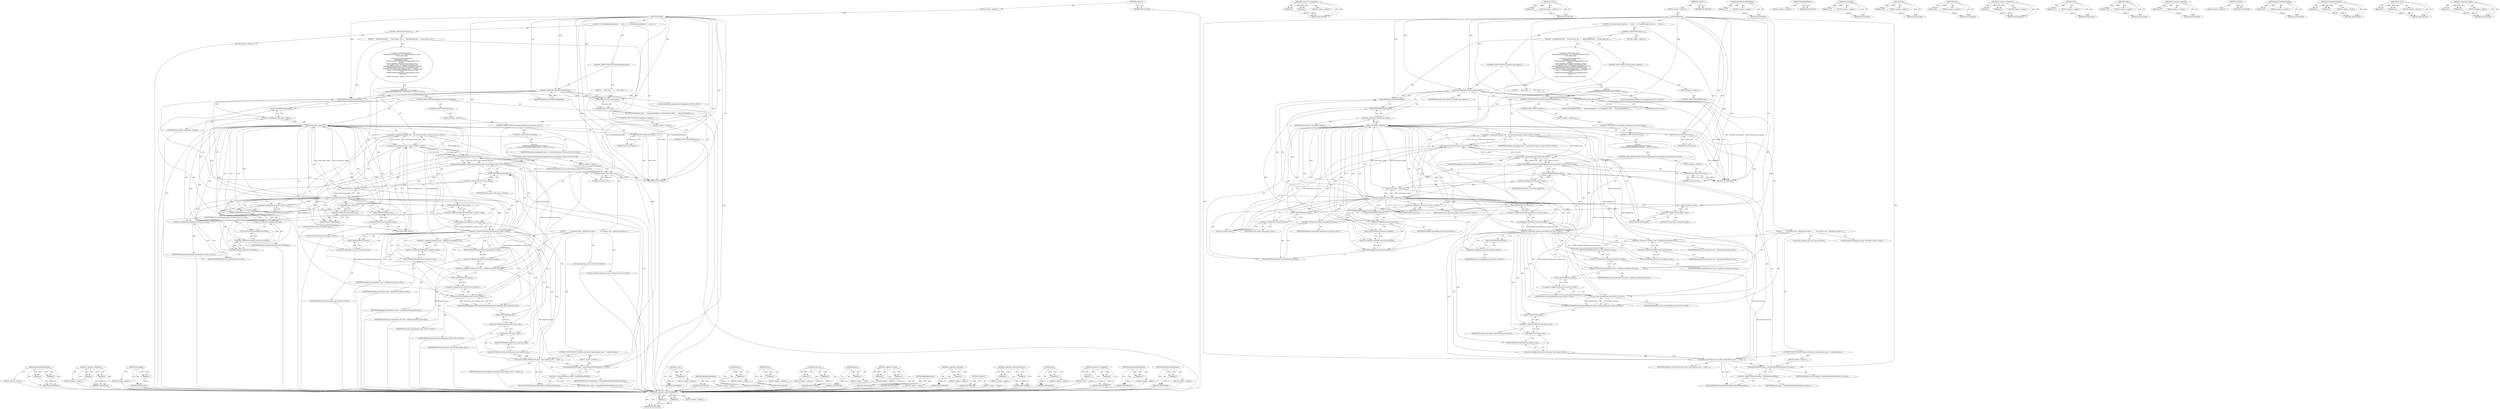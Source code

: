 digraph "AddToDelayedWorkQueue" {
vulnerable_198 [label=<(METHOD,&lt;operator&gt;.indirectFieldAccess)>];
vulnerable_199 [label=<(PARAM,p1)>];
vulnerable_200 [label=<(PARAM,p2)>];
vulnerable_201 [label=<(BLOCK,&lt;empty&gt;,&lt;empty&gt;)>];
vulnerable_202 [label=<(METHOD_RETURN,ANY)>];
vulnerable_154 [label=<(METHOD,&lt;operator&gt;.assignment)>];
vulnerable_155 [label=<(PARAM,p1)>];
vulnerable_156 [label=<(PARAM,p2)>];
vulnerable_157 [label=<(BLOCK,&lt;empty&gt;,&lt;empty&gt;)>];
vulnerable_158 [label=<(METHOD_RETURN,ANY)>];
vulnerable_176 [label=<(METHOD,is_null)>];
vulnerable_177 [label=<(PARAM,p1)>];
vulnerable_178 [label=<(BLOCK,&lt;empty&gt;,&lt;empty&gt;)>];
vulnerable_179 [label=<(METHOD_RETURN,ANY)>];
vulnerable_6 [label=<(METHOD,&lt;global&gt;)<SUB>1</SUB>>];
vulnerable_7 [label=<(BLOCK,&lt;empty&gt;,&lt;empty&gt;)<SUB>1</SUB>>];
vulnerable_8 [label=<(METHOD,DoWork)<SUB>1</SUB>>];
vulnerable_9 [label=<(BLOCK,{
  if (!nestable_tasks_allowed_) {
     return...,{
  if (!nestable_tasks_allowed_) {
     return...)<SUB>1</SUB>>];
vulnerable_10 [label=<(CONTROL_STRUCTURE,IF,if (!nestable_tasks_allowed_))<SUB>2</SUB>>];
vulnerable_11 [label=<(&lt;operator&gt;.logicalNot,!nestable_tasks_allowed_)<SUB>2</SUB>>];
vulnerable_12 [label=<(IDENTIFIER,nestable_tasks_allowed_,!nestable_tasks_allowed_)<SUB>2</SUB>>];
vulnerable_13 [label=<(BLOCK,{
     return false;
   },{
     return false;
   })<SUB>2</SUB>>];
vulnerable_14 [label=<(RETURN,return false;,return false;)<SUB>3</SUB>>];
vulnerable_15 [label=<(LITERAL,false,return false;)<SUB>3</SUB>>];
vulnerable_16 [label=<(CONTROL_STRUCTURE,FOR,for (;;))<SUB>6</SUB>>];
vulnerable_17 [label=<(BLOCK,&lt;empty&gt;,&lt;empty&gt;)<SUB>6</SUB>>];
vulnerable_18 [label=<(BLOCK,{
    ReloadWorkQueue();
    if (work_queue_.em...,{
    ReloadWorkQueue();
    if (work_queue_.em...)<SUB>6</SUB>>];
vulnerable_19 [label=<(ReloadWorkQueue,ReloadWorkQueue())<SUB>7</SUB>>];
vulnerable_20 [label=<(CONTROL_STRUCTURE,IF,if (work_queue_.empty()))<SUB>8</SUB>>];
vulnerable_21 [label=<(empty,work_queue_.empty())<SUB>8</SUB>>];
vulnerable_22 [label=<(&lt;operator&gt;.fieldAccess,work_queue_.empty)<SUB>8</SUB>>];
vulnerable_23 [label=<(IDENTIFIER,work_queue_,work_queue_.empty())<SUB>8</SUB>>];
vulnerable_24 [label=<(FIELD_IDENTIFIER,empty,empty)<SUB>8</SUB>>];
vulnerable_25 [label=<(BLOCK,&lt;empty&gt;,&lt;empty&gt;)<SUB>9</SUB>>];
vulnerable_26 [label=<(CONTROL_STRUCTURE,BREAK,break;)<SUB>9</SUB>>];
vulnerable_27 [label="<(CONTROL_STRUCTURE,DO,do {
      PendingTask pending_task = std::move(work_queue_.front());
      work_queue_.pop();

      if (pending_task.task.IsCancelled()) {
#if defined(OS_WIN)
        DecrementHighResTaskCountIfNeeded(pending_task);
#endif
      } else if (!pending_task.delayed_run_time.is_null()) {
        int sequence_num = pending_task.sequence_num;
        TimeTicks delayed_run_time = pending_task.delayed_run_time;
        AddToDelayedWorkQueue(std::move(pending_task));
        if (delayed_work_queue_.top().sequence_num == sequence_num)
          pump_-&gt;ScheduleDelayedWork(delayed_run_time);
      } else {
        if (DeferOrRunPendingTask(std::move(pending_task)))
          return true;
      }
    } while (!work_queue_.empty());)<SUB>11</SUB>>"];
vulnerable_28 [label="<(BLOCK,{
      PendingTask pending_task = std::move(wo...,{
      PendingTask pending_task = std::move(wo...)<SUB>11</SUB>>"];
vulnerable_29 [label="<(LOCAL,PendingTask pending_task: PendingTask)<SUB>12</SUB>>"];
vulnerable_30 [label="<(&lt;operator&gt;.assignment,pending_task = std::move(work_queue_.front()))<SUB>12</SUB>>"];
vulnerable_31 [label="<(IDENTIFIER,pending_task,pending_task = std::move(work_queue_.front()))<SUB>12</SUB>>"];
vulnerable_32 [label="<(std.move,std::move(work_queue_.front()))<SUB>12</SUB>>"];
vulnerable_33 [label="<(&lt;operator&gt;.fieldAccess,std::move)<SUB>12</SUB>>"];
vulnerable_34 [label="<(IDENTIFIER,std,std::move(work_queue_.front()))<SUB>12</SUB>>"];
vulnerable_35 [label=<(FIELD_IDENTIFIER,move,move)<SUB>12</SUB>>];
vulnerable_36 [label=<(front,work_queue_.front())<SUB>12</SUB>>];
vulnerable_37 [label=<(&lt;operator&gt;.fieldAccess,work_queue_.front)<SUB>12</SUB>>];
vulnerable_38 [label=<(IDENTIFIER,work_queue_,work_queue_.front())<SUB>12</SUB>>];
vulnerable_39 [label=<(FIELD_IDENTIFIER,front,front)<SUB>12</SUB>>];
vulnerable_40 [label=<(pop,work_queue_.pop())<SUB>13</SUB>>];
vulnerable_41 [label=<(&lt;operator&gt;.fieldAccess,work_queue_.pop)<SUB>13</SUB>>];
vulnerable_42 [label=<(IDENTIFIER,work_queue_,work_queue_.pop())<SUB>13</SUB>>];
vulnerable_43 [label=<(FIELD_IDENTIFIER,pop,pop)<SUB>13</SUB>>];
vulnerable_44 [label=<(CONTROL_STRUCTURE,IF,if (pending_task.task.IsCancelled()))<SUB>15</SUB>>];
vulnerable_45 [label=<(IsCancelled,pending_task.task.IsCancelled())<SUB>15</SUB>>];
vulnerable_46 [label=<(&lt;operator&gt;.fieldAccess,pending_task.task.IsCancelled)<SUB>15</SUB>>];
vulnerable_47 [label=<(&lt;operator&gt;.fieldAccess,pending_task.task)<SUB>15</SUB>>];
vulnerable_48 [label=<(IDENTIFIER,pending_task,pending_task.task.IsCancelled())<SUB>15</SUB>>];
vulnerable_49 [label=<(FIELD_IDENTIFIER,task,task)<SUB>15</SUB>>];
vulnerable_50 [label=<(FIELD_IDENTIFIER,IsCancelled,IsCancelled)<SUB>15</SUB>>];
vulnerable_51 [label=<(BLOCK,{
#if defined(OS_WIN)
        DecrementHighResT...,{
#if defined(OS_WIN)
        DecrementHighResT...)<SUB>15</SUB>>];
vulnerable_52 [label=<(CONTROL_STRUCTURE,ELSE,else)<SUB>19</SUB>>];
vulnerable_53 [label=<(BLOCK,&lt;empty&gt;,&lt;empty&gt;)<SUB>19</SUB>>];
vulnerable_54 [label=<(CONTROL_STRUCTURE,IF,if (!pending_task.delayed_run_time.is_null()))<SUB>19</SUB>>];
vulnerable_55 [label=<(&lt;operator&gt;.logicalNot,!pending_task.delayed_run_time.is_null())<SUB>19</SUB>>];
vulnerable_56 [label=<(is_null,pending_task.delayed_run_time.is_null())<SUB>19</SUB>>];
vulnerable_57 [label=<(&lt;operator&gt;.fieldAccess,pending_task.delayed_run_time.is_null)<SUB>19</SUB>>];
vulnerable_58 [label=<(&lt;operator&gt;.fieldAccess,pending_task.delayed_run_time)<SUB>19</SUB>>];
vulnerable_59 [label=<(IDENTIFIER,pending_task,pending_task.delayed_run_time.is_null())<SUB>19</SUB>>];
vulnerable_60 [label=<(FIELD_IDENTIFIER,delayed_run_time,delayed_run_time)<SUB>19</SUB>>];
vulnerable_61 [label=<(FIELD_IDENTIFIER,is_null,is_null)<SUB>19</SUB>>];
vulnerable_62 [label=<(BLOCK,{
        int sequence_num = pending_task.seque...,{
        int sequence_num = pending_task.seque...)<SUB>19</SUB>>];
vulnerable_63 [label="<(LOCAL,int sequence_num: int)<SUB>20</SUB>>"];
vulnerable_64 [label=<(&lt;operator&gt;.assignment,sequence_num = pending_task.sequence_num)<SUB>20</SUB>>];
vulnerable_65 [label=<(IDENTIFIER,sequence_num,sequence_num = pending_task.sequence_num)<SUB>20</SUB>>];
vulnerable_66 [label=<(&lt;operator&gt;.fieldAccess,pending_task.sequence_num)<SUB>20</SUB>>];
vulnerable_67 [label=<(IDENTIFIER,pending_task,sequence_num = pending_task.sequence_num)<SUB>20</SUB>>];
vulnerable_68 [label=<(FIELD_IDENTIFIER,sequence_num,sequence_num)<SUB>20</SUB>>];
vulnerable_69 [label="<(LOCAL,TimeTicks delayed_run_time: TimeTicks)<SUB>21</SUB>>"];
vulnerable_70 [label=<(&lt;operator&gt;.assignment,delayed_run_time = pending_task.delayed_run_time)<SUB>21</SUB>>];
vulnerable_71 [label=<(IDENTIFIER,delayed_run_time,delayed_run_time = pending_task.delayed_run_time)<SUB>21</SUB>>];
vulnerable_72 [label=<(&lt;operator&gt;.fieldAccess,pending_task.delayed_run_time)<SUB>21</SUB>>];
vulnerable_73 [label=<(IDENTIFIER,pending_task,delayed_run_time = pending_task.delayed_run_time)<SUB>21</SUB>>];
vulnerable_74 [label=<(FIELD_IDENTIFIER,delayed_run_time,delayed_run_time)<SUB>21</SUB>>];
vulnerable_75 [label="<(AddToDelayedWorkQueue,AddToDelayedWorkQueue(std::move(pending_task)))<SUB>22</SUB>>"];
vulnerable_76 [label="<(std.move,std::move(pending_task))<SUB>22</SUB>>"];
vulnerable_77 [label="<(&lt;operator&gt;.fieldAccess,std::move)<SUB>22</SUB>>"];
vulnerable_78 [label="<(IDENTIFIER,std,std::move(pending_task))<SUB>22</SUB>>"];
vulnerable_79 [label=<(FIELD_IDENTIFIER,move,move)<SUB>22</SUB>>];
vulnerable_80 [label="<(IDENTIFIER,pending_task,std::move(pending_task))<SUB>22</SUB>>"];
vulnerable_81 [label=<(CONTROL_STRUCTURE,IF,if (delayed_work_queue_.top().sequence_num == sequence_num))<SUB>23</SUB>>];
vulnerable_82 [label=<(&lt;operator&gt;.equals,delayed_work_queue_.top().sequence_num == seque...)<SUB>23</SUB>>];
vulnerable_83 [label=<(&lt;operator&gt;.fieldAccess,delayed_work_queue_.top().sequence_num)<SUB>23</SUB>>];
vulnerable_84 [label=<(top,delayed_work_queue_.top())<SUB>23</SUB>>];
vulnerable_85 [label=<(&lt;operator&gt;.fieldAccess,delayed_work_queue_.top)<SUB>23</SUB>>];
vulnerable_86 [label=<(IDENTIFIER,delayed_work_queue_,delayed_work_queue_.top())<SUB>23</SUB>>];
vulnerable_87 [label=<(FIELD_IDENTIFIER,top,top)<SUB>23</SUB>>];
vulnerable_88 [label=<(FIELD_IDENTIFIER,sequence_num,sequence_num)<SUB>23</SUB>>];
vulnerable_89 [label=<(IDENTIFIER,sequence_num,delayed_work_queue_.top().sequence_num == seque...)<SUB>23</SUB>>];
vulnerable_90 [label=<(BLOCK,&lt;empty&gt;,&lt;empty&gt;)<SUB>24</SUB>>];
vulnerable_91 [label=<(ScheduleDelayedWork,pump_-&gt;ScheduleDelayedWork(delayed_run_time))<SUB>24</SUB>>];
vulnerable_92 [label=<(&lt;operator&gt;.indirectFieldAccess,pump_-&gt;ScheduleDelayedWork)<SUB>24</SUB>>];
vulnerable_93 [label=<(IDENTIFIER,pump_,pump_-&gt;ScheduleDelayedWork(delayed_run_time))<SUB>24</SUB>>];
vulnerable_94 [label=<(FIELD_IDENTIFIER,ScheduleDelayedWork,ScheduleDelayedWork)<SUB>24</SUB>>];
vulnerable_95 [label=<(IDENTIFIER,delayed_run_time,pump_-&gt;ScheduleDelayedWork(delayed_run_time))<SUB>24</SUB>>];
vulnerable_96 [label=<(CONTROL_STRUCTURE,ELSE,else)<SUB>25</SUB>>];
vulnerable_97 [label="<(BLOCK,{
        if (DeferOrRunPendingTask(std::move(p...,{
        if (DeferOrRunPendingTask(std::move(p...)<SUB>25</SUB>>"];
vulnerable_98 [label="<(CONTROL_STRUCTURE,IF,if (DeferOrRunPendingTask(std::move(pending_task))))<SUB>26</SUB>>"];
vulnerable_99 [label="<(DeferOrRunPendingTask,DeferOrRunPendingTask(std::move(pending_task)))<SUB>26</SUB>>"];
vulnerable_100 [label="<(std.move,std::move(pending_task))<SUB>26</SUB>>"];
vulnerable_101 [label="<(&lt;operator&gt;.fieldAccess,std::move)<SUB>26</SUB>>"];
vulnerable_102 [label="<(IDENTIFIER,std,std::move(pending_task))<SUB>26</SUB>>"];
vulnerable_103 [label=<(FIELD_IDENTIFIER,move,move)<SUB>26</SUB>>];
vulnerable_104 [label="<(IDENTIFIER,pending_task,std::move(pending_task))<SUB>26</SUB>>"];
vulnerable_105 [label=<(BLOCK,&lt;empty&gt;,&lt;empty&gt;)<SUB>27</SUB>>];
vulnerable_106 [label=<(RETURN,return true;,return true;)<SUB>27</SUB>>];
vulnerable_107 [label=<(LITERAL,true,return true;)<SUB>27</SUB>>];
vulnerable_108 [label=<(&lt;operator&gt;.logicalNot,!work_queue_.empty())<SUB>29</SUB>>];
vulnerable_109 [label=<(empty,work_queue_.empty())<SUB>29</SUB>>];
vulnerable_110 [label=<(&lt;operator&gt;.fieldAccess,work_queue_.empty)<SUB>29</SUB>>];
vulnerable_111 [label=<(IDENTIFIER,work_queue_,work_queue_.empty())<SUB>29</SUB>>];
vulnerable_112 [label=<(FIELD_IDENTIFIER,empty,empty)<SUB>29</SUB>>];
vulnerable_113 [label=<(RETURN,return false;,return false;)<SUB>32</SUB>>];
vulnerable_114 [label=<(LITERAL,false,return false;)<SUB>32</SUB>>];
vulnerable_115 [label=<(METHOD_RETURN,bool)<SUB>1</SUB>>];
vulnerable_117 [label=<(METHOD_RETURN,ANY)<SUB>1</SUB>>];
vulnerable_180 [label=<(METHOD,AddToDelayedWorkQueue)>];
vulnerable_181 [label=<(PARAM,p1)>];
vulnerable_182 [label=<(BLOCK,&lt;empty&gt;,&lt;empty&gt;)>];
vulnerable_183 [label=<(METHOD_RETURN,ANY)>];
vulnerable_142 [label=<(METHOD,ReloadWorkQueue)>];
vulnerable_143 [label=<(BLOCK,&lt;empty&gt;,&lt;empty&gt;)>];
vulnerable_144 [label=<(METHOD_RETURN,ANY)>];
vulnerable_172 [label=<(METHOD,IsCancelled)>];
vulnerable_173 [label=<(PARAM,p1)>];
vulnerable_174 [label=<(BLOCK,&lt;empty&gt;,&lt;empty&gt;)>];
vulnerable_175 [label=<(METHOD_RETURN,ANY)>];
vulnerable_168 [label=<(METHOD,pop)>];
vulnerable_169 [label=<(PARAM,p1)>];
vulnerable_170 [label=<(BLOCK,&lt;empty&gt;,&lt;empty&gt;)>];
vulnerable_171 [label=<(METHOD_RETURN,ANY)>];
vulnerable_164 [label=<(METHOD,front)>];
vulnerable_165 [label=<(PARAM,p1)>];
vulnerable_166 [label=<(BLOCK,&lt;empty&gt;,&lt;empty&gt;)>];
vulnerable_167 [label=<(METHOD_RETURN,ANY)>];
vulnerable_149 [label=<(METHOD,&lt;operator&gt;.fieldAccess)>];
vulnerable_150 [label=<(PARAM,p1)>];
vulnerable_151 [label=<(PARAM,p2)>];
vulnerable_152 [label=<(BLOCK,&lt;empty&gt;,&lt;empty&gt;)>];
vulnerable_153 [label=<(METHOD_RETURN,ANY)>];
vulnerable_189 [label=<(METHOD,top)>];
vulnerable_190 [label=<(PARAM,p1)>];
vulnerable_191 [label=<(BLOCK,&lt;empty&gt;,&lt;empty&gt;)>];
vulnerable_192 [label=<(METHOD_RETURN,ANY)>];
vulnerable_145 [label=<(METHOD,empty)>];
vulnerable_146 [label=<(PARAM,p1)>];
vulnerable_147 [label=<(BLOCK,&lt;empty&gt;,&lt;empty&gt;)>];
vulnerable_148 [label=<(METHOD_RETURN,ANY)>];
vulnerable_138 [label=<(METHOD,&lt;operator&gt;.logicalNot)>];
vulnerable_139 [label=<(PARAM,p1)>];
vulnerable_140 [label=<(BLOCK,&lt;empty&gt;,&lt;empty&gt;)>];
vulnerable_141 [label=<(METHOD_RETURN,ANY)>];
vulnerable_132 [label=<(METHOD,&lt;global&gt;)<SUB>1</SUB>>];
vulnerable_133 [label=<(BLOCK,&lt;empty&gt;,&lt;empty&gt;)>];
vulnerable_134 [label=<(METHOD_RETURN,ANY)>];
vulnerable_203 [label=<(METHOD,DeferOrRunPendingTask)>];
vulnerable_204 [label=<(PARAM,p1)>];
vulnerable_205 [label=<(BLOCK,&lt;empty&gt;,&lt;empty&gt;)>];
vulnerable_206 [label=<(METHOD_RETURN,ANY)>];
vulnerable_193 [label=<(METHOD,ScheduleDelayedWork)>];
vulnerable_194 [label=<(PARAM,p1)>];
vulnerable_195 [label=<(PARAM,p2)>];
vulnerable_196 [label=<(BLOCK,&lt;empty&gt;,&lt;empty&gt;)>];
vulnerable_197 [label=<(METHOD_RETURN,ANY)>];
vulnerable_159 [label=<(METHOD,std.move)>];
vulnerable_160 [label=<(PARAM,p1)>];
vulnerable_161 [label=<(PARAM,p2)>];
vulnerable_162 [label=<(BLOCK,&lt;empty&gt;,&lt;empty&gt;)>];
vulnerable_163 [label=<(METHOD_RETURN,ANY)>];
vulnerable_184 [label=<(METHOD,&lt;operator&gt;.equals)>];
vulnerable_185 [label=<(PARAM,p1)>];
vulnerable_186 [label=<(PARAM,p2)>];
vulnerable_187 [label=<(BLOCK,&lt;empty&gt;,&lt;empty&gt;)>];
vulnerable_188 [label=<(METHOD_RETURN,ANY)>];
fixed_196 [label=<(METHOD,ScheduleDelayedWork)>];
fixed_197 [label=<(PARAM,p1)>];
fixed_198 [label=<(PARAM,p2)>];
fixed_199 [label=<(BLOCK,&lt;empty&gt;,&lt;empty&gt;)>];
fixed_200 [label=<(METHOD_RETURN,ANY)>];
fixed_152 [label=<(METHOD,&lt;operator&gt;.fieldAccess)>];
fixed_153 [label=<(PARAM,p1)>];
fixed_154 [label=<(PARAM,p2)>];
fixed_155 [label=<(BLOCK,&lt;empty&gt;,&lt;empty&gt;)>];
fixed_156 [label=<(METHOD_RETURN,ANY)>];
fixed_175 [label=<(METHOD,IsCancelled)>];
fixed_176 [label=<(PARAM,p1)>];
fixed_177 [label=<(BLOCK,&lt;empty&gt;,&lt;empty&gt;)>];
fixed_178 [label=<(METHOD_RETURN,ANY)>];
fixed_6 [label=<(METHOD,&lt;global&gt;)<SUB>1</SUB>>];
fixed_7 [label=<(BLOCK,&lt;empty&gt;,&lt;empty&gt;)<SUB>1</SUB>>];
fixed_8 [label=<(METHOD,DoWork)<SUB>1</SUB>>];
fixed_9 [label=<(BLOCK,{
  if (!NestableTasksAllowed()) {
     return ...,{
  if (!NestableTasksAllowed()) {
     return ...)<SUB>1</SUB>>];
fixed_10 [label=<(CONTROL_STRUCTURE,IF,if (!NestableTasksAllowed()))<SUB>2</SUB>>];
fixed_11 [label=<(&lt;operator&gt;.logicalNot,!NestableTasksAllowed())<SUB>2</SUB>>];
fixed_12 [label=<(NestableTasksAllowed,NestableTasksAllowed())<SUB>2</SUB>>];
fixed_13 [label=<(BLOCK,{
     return false;
   },{
     return false;
   })<SUB>2</SUB>>];
fixed_14 [label=<(RETURN,return false;,return false;)<SUB>3</SUB>>];
fixed_15 [label=<(LITERAL,false,return false;)<SUB>3</SUB>>];
fixed_16 [label=<(CONTROL_STRUCTURE,FOR,for (;;))<SUB>6</SUB>>];
fixed_17 [label=<(BLOCK,&lt;empty&gt;,&lt;empty&gt;)<SUB>6</SUB>>];
fixed_18 [label=<(BLOCK,{
    ReloadWorkQueue();
    if (work_queue_.em...,{
    ReloadWorkQueue();
    if (work_queue_.em...)<SUB>6</SUB>>];
fixed_19 [label=<(ReloadWorkQueue,ReloadWorkQueue())<SUB>7</SUB>>];
fixed_20 [label=<(CONTROL_STRUCTURE,IF,if (work_queue_.empty()))<SUB>8</SUB>>];
fixed_21 [label=<(empty,work_queue_.empty())<SUB>8</SUB>>];
fixed_22 [label=<(&lt;operator&gt;.fieldAccess,work_queue_.empty)<SUB>8</SUB>>];
fixed_23 [label=<(IDENTIFIER,work_queue_,work_queue_.empty())<SUB>8</SUB>>];
fixed_24 [label=<(FIELD_IDENTIFIER,empty,empty)<SUB>8</SUB>>];
fixed_25 [label=<(BLOCK,&lt;empty&gt;,&lt;empty&gt;)<SUB>9</SUB>>];
fixed_26 [label=<(CONTROL_STRUCTURE,BREAK,break;)<SUB>9</SUB>>];
fixed_27 [label="<(CONTROL_STRUCTURE,DO,do {
      PendingTask pending_task = std::move(work_queue_.front());
      work_queue_.pop();

      if (pending_task.task.IsCancelled()) {
#if defined(OS_WIN)
        DecrementHighResTaskCountIfNeeded(pending_task);
#endif
      } else if (!pending_task.delayed_run_time.is_null()) {
        int sequence_num = pending_task.sequence_num;
        TimeTicks delayed_run_time = pending_task.delayed_run_time;
        AddToDelayedWorkQueue(std::move(pending_task));
        if (delayed_work_queue_.top().sequence_num == sequence_num)
          pump_-&gt;ScheduleDelayedWork(delayed_run_time);
      } else {
        if (DeferOrRunPendingTask(std::move(pending_task)))
          return true;
      }
    } while (!work_queue_.empty());)<SUB>11</SUB>>"];
fixed_28 [label="<(BLOCK,{
      PendingTask pending_task = std::move(wo...,{
      PendingTask pending_task = std::move(wo...)<SUB>11</SUB>>"];
fixed_29 [label="<(LOCAL,PendingTask pending_task: PendingTask)<SUB>12</SUB>>"];
fixed_30 [label="<(&lt;operator&gt;.assignment,pending_task = std::move(work_queue_.front()))<SUB>12</SUB>>"];
fixed_31 [label="<(IDENTIFIER,pending_task,pending_task = std::move(work_queue_.front()))<SUB>12</SUB>>"];
fixed_32 [label="<(std.move,std::move(work_queue_.front()))<SUB>12</SUB>>"];
fixed_33 [label="<(&lt;operator&gt;.fieldAccess,std::move)<SUB>12</SUB>>"];
fixed_34 [label="<(IDENTIFIER,std,std::move(work_queue_.front()))<SUB>12</SUB>>"];
fixed_35 [label=<(FIELD_IDENTIFIER,move,move)<SUB>12</SUB>>];
fixed_36 [label=<(front,work_queue_.front())<SUB>12</SUB>>];
fixed_37 [label=<(&lt;operator&gt;.fieldAccess,work_queue_.front)<SUB>12</SUB>>];
fixed_38 [label=<(IDENTIFIER,work_queue_,work_queue_.front())<SUB>12</SUB>>];
fixed_39 [label=<(FIELD_IDENTIFIER,front,front)<SUB>12</SUB>>];
fixed_40 [label=<(pop,work_queue_.pop())<SUB>13</SUB>>];
fixed_41 [label=<(&lt;operator&gt;.fieldAccess,work_queue_.pop)<SUB>13</SUB>>];
fixed_42 [label=<(IDENTIFIER,work_queue_,work_queue_.pop())<SUB>13</SUB>>];
fixed_43 [label=<(FIELD_IDENTIFIER,pop,pop)<SUB>13</SUB>>];
fixed_44 [label=<(CONTROL_STRUCTURE,IF,if (pending_task.task.IsCancelled()))<SUB>15</SUB>>];
fixed_45 [label=<(IsCancelled,pending_task.task.IsCancelled())<SUB>15</SUB>>];
fixed_46 [label=<(&lt;operator&gt;.fieldAccess,pending_task.task.IsCancelled)<SUB>15</SUB>>];
fixed_47 [label=<(&lt;operator&gt;.fieldAccess,pending_task.task)<SUB>15</SUB>>];
fixed_48 [label=<(IDENTIFIER,pending_task,pending_task.task.IsCancelled())<SUB>15</SUB>>];
fixed_49 [label=<(FIELD_IDENTIFIER,task,task)<SUB>15</SUB>>];
fixed_50 [label=<(FIELD_IDENTIFIER,IsCancelled,IsCancelled)<SUB>15</SUB>>];
fixed_51 [label=<(BLOCK,{
#if defined(OS_WIN)
        DecrementHighResT...,{
#if defined(OS_WIN)
        DecrementHighResT...)<SUB>15</SUB>>];
fixed_52 [label=<(CONTROL_STRUCTURE,ELSE,else)<SUB>19</SUB>>];
fixed_53 [label=<(BLOCK,&lt;empty&gt;,&lt;empty&gt;)<SUB>19</SUB>>];
fixed_54 [label=<(CONTROL_STRUCTURE,IF,if (!pending_task.delayed_run_time.is_null()))<SUB>19</SUB>>];
fixed_55 [label=<(&lt;operator&gt;.logicalNot,!pending_task.delayed_run_time.is_null())<SUB>19</SUB>>];
fixed_56 [label=<(is_null,pending_task.delayed_run_time.is_null())<SUB>19</SUB>>];
fixed_57 [label=<(&lt;operator&gt;.fieldAccess,pending_task.delayed_run_time.is_null)<SUB>19</SUB>>];
fixed_58 [label=<(&lt;operator&gt;.fieldAccess,pending_task.delayed_run_time)<SUB>19</SUB>>];
fixed_59 [label=<(IDENTIFIER,pending_task,pending_task.delayed_run_time.is_null())<SUB>19</SUB>>];
fixed_60 [label=<(FIELD_IDENTIFIER,delayed_run_time,delayed_run_time)<SUB>19</SUB>>];
fixed_61 [label=<(FIELD_IDENTIFIER,is_null,is_null)<SUB>19</SUB>>];
fixed_62 [label=<(BLOCK,{
        int sequence_num = pending_task.seque...,{
        int sequence_num = pending_task.seque...)<SUB>19</SUB>>];
fixed_63 [label="<(LOCAL,int sequence_num: int)<SUB>20</SUB>>"];
fixed_64 [label=<(&lt;operator&gt;.assignment,sequence_num = pending_task.sequence_num)<SUB>20</SUB>>];
fixed_65 [label=<(IDENTIFIER,sequence_num,sequence_num = pending_task.sequence_num)<SUB>20</SUB>>];
fixed_66 [label=<(&lt;operator&gt;.fieldAccess,pending_task.sequence_num)<SUB>20</SUB>>];
fixed_67 [label=<(IDENTIFIER,pending_task,sequence_num = pending_task.sequence_num)<SUB>20</SUB>>];
fixed_68 [label=<(FIELD_IDENTIFIER,sequence_num,sequence_num)<SUB>20</SUB>>];
fixed_69 [label="<(LOCAL,TimeTicks delayed_run_time: TimeTicks)<SUB>21</SUB>>"];
fixed_70 [label=<(&lt;operator&gt;.assignment,delayed_run_time = pending_task.delayed_run_time)<SUB>21</SUB>>];
fixed_71 [label=<(IDENTIFIER,delayed_run_time,delayed_run_time = pending_task.delayed_run_time)<SUB>21</SUB>>];
fixed_72 [label=<(&lt;operator&gt;.fieldAccess,pending_task.delayed_run_time)<SUB>21</SUB>>];
fixed_73 [label=<(IDENTIFIER,pending_task,delayed_run_time = pending_task.delayed_run_time)<SUB>21</SUB>>];
fixed_74 [label=<(FIELD_IDENTIFIER,delayed_run_time,delayed_run_time)<SUB>21</SUB>>];
fixed_75 [label="<(AddToDelayedWorkQueue,AddToDelayedWorkQueue(std::move(pending_task)))<SUB>22</SUB>>"];
fixed_76 [label="<(std.move,std::move(pending_task))<SUB>22</SUB>>"];
fixed_77 [label="<(&lt;operator&gt;.fieldAccess,std::move)<SUB>22</SUB>>"];
fixed_78 [label="<(IDENTIFIER,std,std::move(pending_task))<SUB>22</SUB>>"];
fixed_79 [label=<(FIELD_IDENTIFIER,move,move)<SUB>22</SUB>>];
fixed_80 [label="<(IDENTIFIER,pending_task,std::move(pending_task))<SUB>22</SUB>>"];
fixed_81 [label=<(CONTROL_STRUCTURE,IF,if (delayed_work_queue_.top().sequence_num == sequence_num))<SUB>23</SUB>>];
fixed_82 [label=<(&lt;operator&gt;.equals,delayed_work_queue_.top().sequence_num == seque...)<SUB>23</SUB>>];
fixed_83 [label=<(&lt;operator&gt;.fieldAccess,delayed_work_queue_.top().sequence_num)<SUB>23</SUB>>];
fixed_84 [label=<(top,delayed_work_queue_.top())<SUB>23</SUB>>];
fixed_85 [label=<(&lt;operator&gt;.fieldAccess,delayed_work_queue_.top)<SUB>23</SUB>>];
fixed_86 [label=<(IDENTIFIER,delayed_work_queue_,delayed_work_queue_.top())<SUB>23</SUB>>];
fixed_87 [label=<(FIELD_IDENTIFIER,top,top)<SUB>23</SUB>>];
fixed_88 [label=<(FIELD_IDENTIFIER,sequence_num,sequence_num)<SUB>23</SUB>>];
fixed_89 [label=<(IDENTIFIER,sequence_num,delayed_work_queue_.top().sequence_num == seque...)<SUB>23</SUB>>];
fixed_90 [label=<(BLOCK,&lt;empty&gt;,&lt;empty&gt;)<SUB>24</SUB>>];
fixed_91 [label=<(ScheduleDelayedWork,pump_-&gt;ScheduleDelayedWork(delayed_run_time))<SUB>24</SUB>>];
fixed_92 [label=<(&lt;operator&gt;.indirectFieldAccess,pump_-&gt;ScheduleDelayedWork)<SUB>24</SUB>>];
fixed_93 [label=<(IDENTIFIER,pump_,pump_-&gt;ScheduleDelayedWork(delayed_run_time))<SUB>24</SUB>>];
fixed_94 [label=<(FIELD_IDENTIFIER,ScheduleDelayedWork,ScheduleDelayedWork)<SUB>24</SUB>>];
fixed_95 [label=<(IDENTIFIER,delayed_run_time,pump_-&gt;ScheduleDelayedWork(delayed_run_time))<SUB>24</SUB>>];
fixed_96 [label=<(CONTROL_STRUCTURE,ELSE,else)<SUB>25</SUB>>];
fixed_97 [label="<(BLOCK,{
        if (DeferOrRunPendingTask(std::move(p...,{
        if (DeferOrRunPendingTask(std::move(p...)<SUB>25</SUB>>"];
fixed_98 [label="<(CONTROL_STRUCTURE,IF,if (DeferOrRunPendingTask(std::move(pending_task))))<SUB>26</SUB>>"];
fixed_99 [label="<(DeferOrRunPendingTask,DeferOrRunPendingTask(std::move(pending_task)))<SUB>26</SUB>>"];
fixed_100 [label="<(std.move,std::move(pending_task))<SUB>26</SUB>>"];
fixed_101 [label="<(&lt;operator&gt;.fieldAccess,std::move)<SUB>26</SUB>>"];
fixed_102 [label="<(IDENTIFIER,std,std::move(pending_task))<SUB>26</SUB>>"];
fixed_103 [label=<(FIELD_IDENTIFIER,move,move)<SUB>26</SUB>>];
fixed_104 [label="<(IDENTIFIER,pending_task,std::move(pending_task))<SUB>26</SUB>>"];
fixed_105 [label=<(BLOCK,&lt;empty&gt;,&lt;empty&gt;)<SUB>27</SUB>>];
fixed_106 [label=<(RETURN,return true;,return true;)<SUB>27</SUB>>];
fixed_107 [label=<(LITERAL,true,return true;)<SUB>27</SUB>>];
fixed_108 [label=<(&lt;operator&gt;.logicalNot,!work_queue_.empty())<SUB>29</SUB>>];
fixed_109 [label=<(empty,work_queue_.empty())<SUB>29</SUB>>];
fixed_110 [label=<(&lt;operator&gt;.fieldAccess,work_queue_.empty)<SUB>29</SUB>>];
fixed_111 [label=<(IDENTIFIER,work_queue_,work_queue_.empty())<SUB>29</SUB>>];
fixed_112 [label=<(FIELD_IDENTIFIER,empty,empty)<SUB>29</SUB>>];
fixed_113 [label=<(RETURN,return false;,return false;)<SUB>32</SUB>>];
fixed_114 [label=<(LITERAL,false,return false;)<SUB>32</SUB>>];
fixed_115 [label=<(METHOD_RETURN,bool)<SUB>1</SUB>>];
fixed_117 [label=<(METHOD_RETURN,ANY)<SUB>1</SUB>>];
fixed_179 [label=<(METHOD,is_null)>];
fixed_180 [label=<(PARAM,p1)>];
fixed_181 [label=<(BLOCK,&lt;empty&gt;,&lt;empty&gt;)>];
fixed_182 [label=<(METHOD_RETURN,ANY)>];
fixed_142 [label=<(METHOD,NestableTasksAllowed)>];
fixed_143 [label=<(BLOCK,&lt;empty&gt;,&lt;empty&gt;)>];
fixed_144 [label=<(METHOD_RETURN,ANY)>];
fixed_171 [label=<(METHOD,pop)>];
fixed_172 [label=<(PARAM,p1)>];
fixed_173 [label=<(BLOCK,&lt;empty&gt;,&lt;empty&gt;)>];
fixed_174 [label=<(METHOD_RETURN,ANY)>];
fixed_167 [label=<(METHOD,front)>];
fixed_168 [label=<(PARAM,p1)>];
fixed_169 [label=<(BLOCK,&lt;empty&gt;,&lt;empty&gt;)>];
fixed_170 [label=<(METHOD_RETURN,ANY)>];
fixed_162 [label=<(METHOD,std.move)>];
fixed_163 [label=<(PARAM,p1)>];
fixed_164 [label=<(PARAM,p2)>];
fixed_165 [label=<(BLOCK,&lt;empty&gt;,&lt;empty&gt;)>];
fixed_166 [label=<(METHOD_RETURN,ANY)>];
fixed_148 [label=<(METHOD,empty)>];
fixed_149 [label=<(PARAM,p1)>];
fixed_150 [label=<(BLOCK,&lt;empty&gt;,&lt;empty&gt;)>];
fixed_151 [label=<(METHOD_RETURN,ANY)>];
fixed_187 [label=<(METHOD,&lt;operator&gt;.equals)>];
fixed_188 [label=<(PARAM,p1)>];
fixed_189 [label=<(PARAM,p2)>];
fixed_190 [label=<(BLOCK,&lt;empty&gt;,&lt;empty&gt;)>];
fixed_191 [label=<(METHOD_RETURN,ANY)>];
fixed_145 [label=<(METHOD,ReloadWorkQueue)>];
fixed_146 [label=<(BLOCK,&lt;empty&gt;,&lt;empty&gt;)>];
fixed_147 [label=<(METHOD_RETURN,ANY)>];
fixed_138 [label=<(METHOD,&lt;operator&gt;.logicalNot)>];
fixed_139 [label=<(PARAM,p1)>];
fixed_140 [label=<(BLOCK,&lt;empty&gt;,&lt;empty&gt;)>];
fixed_141 [label=<(METHOD_RETURN,ANY)>];
fixed_132 [label=<(METHOD,&lt;global&gt;)<SUB>1</SUB>>];
fixed_133 [label=<(BLOCK,&lt;empty&gt;,&lt;empty&gt;)>];
fixed_134 [label=<(METHOD_RETURN,ANY)>];
fixed_201 [label=<(METHOD,&lt;operator&gt;.indirectFieldAccess)>];
fixed_202 [label=<(PARAM,p1)>];
fixed_203 [label=<(PARAM,p2)>];
fixed_204 [label=<(BLOCK,&lt;empty&gt;,&lt;empty&gt;)>];
fixed_205 [label=<(METHOD_RETURN,ANY)>];
fixed_192 [label=<(METHOD,top)>];
fixed_193 [label=<(PARAM,p1)>];
fixed_194 [label=<(BLOCK,&lt;empty&gt;,&lt;empty&gt;)>];
fixed_195 [label=<(METHOD_RETURN,ANY)>];
fixed_157 [label=<(METHOD,&lt;operator&gt;.assignment)>];
fixed_158 [label=<(PARAM,p1)>];
fixed_159 [label=<(PARAM,p2)>];
fixed_160 [label=<(BLOCK,&lt;empty&gt;,&lt;empty&gt;)>];
fixed_161 [label=<(METHOD_RETURN,ANY)>];
fixed_206 [label=<(METHOD,DeferOrRunPendingTask)>];
fixed_207 [label=<(PARAM,p1)>];
fixed_208 [label=<(BLOCK,&lt;empty&gt;,&lt;empty&gt;)>];
fixed_209 [label=<(METHOD_RETURN,ANY)>];
fixed_183 [label=<(METHOD,AddToDelayedWorkQueue)>];
fixed_184 [label=<(PARAM,p1)>];
fixed_185 [label=<(BLOCK,&lt;empty&gt;,&lt;empty&gt;)>];
fixed_186 [label=<(METHOD_RETURN,ANY)>];
vulnerable_198 -> vulnerable_199  [key=0, label="AST: "];
vulnerable_198 -> vulnerable_199  [key=1, label="DDG: "];
vulnerable_198 -> vulnerable_201  [key=0, label="AST: "];
vulnerable_198 -> vulnerable_200  [key=0, label="AST: "];
vulnerable_198 -> vulnerable_200  [key=1, label="DDG: "];
vulnerable_198 -> vulnerable_202  [key=0, label="AST: "];
vulnerable_198 -> vulnerable_202  [key=1, label="CFG: "];
vulnerable_199 -> vulnerable_202  [key=0, label="DDG: p1"];
vulnerable_200 -> vulnerable_202  [key=0, label="DDG: p2"];
vulnerable_154 -> vulnerable_155  [key=0, label="AST: "];
vulnerable_154 -> vulnerable_155  [key=1, label="DDG: "];
vulnerable_154 -> vulnerable_157  [key=0, label="AST: "];
vulnerable_154 -> vulnerable_156  [key=0, label="AST: "];
vulnerable_154 -> vulnerable_156  [key=1, label="DDG: "];
vulnerable_154 -> vulnerable_158  [key=0, label="AST: "];
vulnerable_154 -> vulnerable_158  [key=1, label="CFG: "];
vulnerable_155 -> vulnerable_158  [key=0, label="DDG: p1"];
vulnerable_156 -> vulnerable_158  [key=0, label="DDG: p2"];
vulnerable_176 -> vulnerable_177  [key=0, label="AST: "];
vulnerable_176 -> vulnerable_177  [key=1, label="DDG: "];
vulnerable_176 -> vulnerable_178  [key=0, label="AST: "];
vulnerable_176 -> vulnerable_179  [key=0, label="AST: "];
vulnerable_176 -> vulnerable_179  [key=1, label="CFG: "];
vulnerable_177 -> vulnerable_179  [key=0, label="DDG: p1"];
vulnerable_6 -> vulnerable_7  [key=0, label="AST: "];
vulnerable_6 -> vulnerable_117  [key=0, label="AST: "];
vulnerable_6 -> vulnerable_117  [key=1, label="CFG: "];
vulnerable_7 -> vulnerable_8  [key=0, label="AST: "];
vulnerable_8 -> vulnerable_9  [key=0, label="AST: "];
vulnerable_8 -> vulnerable_115  [key=0, label="AST: "];
vulnerable_8 -> vulnerable_11  [key=0, label="CFG: "];
vulnerable_8 -> vulnerable_11  [key=1, label="DDG: "];
vulnerable_8 -> vulnerable_113  [key=0, label="DDG: "];
vulnerable_8 -> vulnerable_114  [key=0, label="DDG: "];
vulnerable_8 -> vulnerable_14  [key=0, label="DDG: "];
vulnerable_8 -> vulnerable_19  [key=0, label="DDG: "];
vulnerable_8 -> vulnerable_15  [key=0, label="DDG: "];
vulnerable_8 -> vulnerable_76  [key=0, label="DDG: "];
vulnerable_8 -> vulnerable_82  [key=0, label="DDG: "];
vulnerable_8 -> vulnerable_91  [key=0, label="DDG: "];
vulnerable_8 -> vulnerable_106  [key=0, label="DDG: "];
vulnerable_8 -> vulnerable_100  [key=0, label="DDG: "];
vulnerable_8 -> vulnerable_107  [key=0, label="DDG: "];
vulnerable_9 -> vulnerable_10  [key=0, label="AST: "];
vulnerable_9 -> vulnerable_16  [key=0, label="AST: "];
vulnerable_9 -> vulnerable_113  [key=0, label="AST: "];
vulnerable_10 -> vulnerable_11  [key=0, label="AST: "];
vulnerable_10 -> vulnerable_13  [key=0, label="AST: "];
vulnerable_11 -> vulnerable_12  [key=0, label="AST: "];
vulnerable_11 -> vulnerable_19  [key=0, label="CFG: "];
vulnerable_11 -> vulnerable_19  [key=1, label="CDG: "];
vulnerable_11 -> vulnerable_14  [key=0, label="CFG: "];
vulnerable_11 -> vulnerable_14  [key=1, label="CDG: "];
vulnerable_11 -> vulnerable_115  [key=0, label="DDG: !nestable_tasks_allowed_"];
vulnerable_11 -> vulnerable_115  [key=1, label="DDG: nestable_tasks_allowed_"];
vulnerable_11 -> vulnerable_21  [key=0, label="CDG: "];
vulnerable_11 -> vulnerable_22  [key=0, label="CDG: "];
vulnerable_11 -> vulnerable_24  [key=0, label="CDG: "];
vulnerable_13 -> vulnerable_14  [key=0, label="AST: "];
vulnerable_14 -> vulnerable_15  [key=0, label="AST: "];
vulnerable_14 -> vulnerable_115  [key=0, label="CFG: "];
vulnerable_14 -> vulnerable_115  [key=1, label="DDG: &lt;RET&gt;"];
vulnerable_15 -> vulnerable_14  [key=0, label="DDG: false"];
vulnerable_16 -> vulnerable_17  [key=0, label="AST: "];
vulnerable_16 -> vulnerable_18  [key=0, label="AST: "];
vulnerable_18 -> vulnerable_19  [key=0, label="AST: "];
vulnerable_18 -> vulnerable_20  [key=0, label="AST: "];
vulnerable_18 -> vulnerable_27  [key=0, label="AST: "];
vulnerable_19 -> vulnerable_24  [key=0, label="CFG: "];
vulnerable_20 -> vulnerable_21  [key=0, label="AST: "];
vulnerable_20 -> vulnerable_25  [key=0, label="AST: "];
vulnerable_21 -> vulnerable_22  [key=0, label="AST: "];
vulnerable_21 -> vulnerable_113  [key=0, label="CFG: "];
vulnerable_21 -> vulnerable_113  [key=1, label="CDG: "];
vulnerable_21 -> vulnerable_35  [key=0, label="CFG: "];
vulnerable_21 -> vulnerable_35  [key=1, label="CDG: "];
vulnerable_21 -> vulnerable_109  [key=0, label="DDG: work_queue_.empty"];
vulnerable_21 -> vulnerable_47  [key=0, label="CDG: "];
vulnerable_21 -> vulnerable_30  [key=0, label="CDG: "];
vulnerable_21 -> vulnerable_32  [key=0, label="CDG: "];
vulnerable_21 -> vulnerable_49  [key=0, label="CDG: "];
vulnerable_21 -> vulnerable_60  [key=0, label="CDG: "];
vulnerable_21 -> vulnerable_57  [key=0, label="CDG: "];
vulnerable_21 -> vulnerable_37  [key=0, label="CDG: "];
vulnerable_21 -> vulnerable_46  [key=0, label="CDG: "];
vulnerable_21 -> vulnerable_56  [key=0, label="CDG: "];
vulnerable_21 -> vulnerable_45  [key=0, label="CDG: "];
vulnerable_21 -> vulnerable_40  [key=0, label="CDG: "];
vulnerable_21 -> vulnerable_50  [key=0, label="CDG: "];
vulnerable_21 -> vulnerable_43  [key=0, label="CDG: "];
vulnerable_21 -> vulnerable_58  [key=0, label="CDG: "];
vulnerable_21 -> vulnerable_33  [key=0, label="CDG: "];
vulnerable_21 -> vulnerable_61  [key=0, label="CDG: "];
vulnerable_21 -> vulnerable_36  [key=0, label="CDG: "];
vulnerable_21 -> vulnerable_41  [key=0, label="CDG: "];
vulnerable_21 -> vulnerable_55  [key=0, label="CDG: "];
vulnerable_21 -> vulnerable_39  [key=0, label="CDG: "];
vulnerable_22 -> vulnerable_23  [key=0, label="AST: "];
vulnerable_22 -> vulnerable_24  [key=0, label="AST: "];
vulnerable_22 -> vulnerable_21  [key=0, label="CFG: "];
vulnerable_24 -> vulnerable_22  [key=0, label="CFG: "];
vulnerable_25 -> vulnerable_26  [key=0, label="AST: "];
vulnerable_27 -> vulnerable_28  [key=0, label="AST: "];
vulnerable_27 -> vulnerable_108  [key=0, label="AST: "];
vulnerable_28 -> vulnerable_29  [key=0, label="AST: "];
vulnerable_28 -> vulnerable_30  [key=0, label="AST: "];
vulnerable_28 -> vulnerable_40  [key=0, label="AST: "];
vulnerable_28 -> vulnerable_44  [key=0, label="AST: "];
vulnerable_30 -> vulnerable_31  [key=0, label="AST: "];
vulnerable_30 -> vulnerable_32  [key=0, label="AST: "];
vulnerable_30 -> vulnerable_43  [key=0, label="CFG: "];
vulnerable_30 -> vulnerable_64  [key=0, label="DDG: pending_task"];
vulnerable_30 -> vulnerable_70  [key=0, label="DDG: pending_task"];
vulnerable_30 -> vulnerable_76  [key=0, label="DDG: pending_task"];
vulnerable_30 -> vulnerable_100  [key=0, label="DDG: pending_task"];
vulnerable_32 -> vulnerable_33  [key=0, label="AST: "];
vulnerable_32 -> vulnerable_36  [key=0, label="AST: "];
vulnerable_32 -> vulnerable_30  [key=0, label="CFG: "];
vulnerable_32 -> vulnerable_30  [key=1, label="DDG: std::move"];
vulnerable_32 -> vulnerable_30  [key=2, label="DDG: work_queue_.front()"];
vulnerable_32 -> vulnerable_76  [key=0, label="DDG: std::move"];
vulnerable_32 -> vulnerable_100  [key=0, label="DDG: std::move"];
vulnerable_33 -> vulnerable_34  [key=0, label="AST: "];
vulnerable_33 -> vulnerable_35  [key=0, label="AST: "];
vulnerable_33 -> vulnerable_39  [key=0, label="CFG: "];
vulnerable_35 -> vulnerable_33  [key=0, label="CFG: "];
vulnerable_36 -> vulnerable_37  [key=0, label="AST: "];
vulnerable_36 -> vulnerable_32  [key=0, label="CFG: "];
vulnerable_36 -> vulnerable_32  [key=1, label="DDG: work_queue_.front"];
vulnerable_37 -> vulnerable_38  [key=0, label="AST: "];
vulnerable_37 -> vulnerable_39  [key=0, label="AST: "];
vulnerable_37 -> vulnerable_36  [key=0, label="CFG: "];
vulnerable_39 -> vulnerable_37  [key=0, label="CFG: "];
vulnerable_40 -> vulnerable_41  [key=0, label="AST: "];
vulnerable_40 -> vulnerable_49  [key=0, label="CFG: "];
vulnerable_41 -> vulnerable_42  [key=0, label="AST: "];
vulnerable_41 -> vulnerable_43  [key=0, label="AST: "];
vulnerable_41 -> vulnerable_40  [key=0, label="CFG: "];
vulnerable_43 -> vulnerable_41  [key=0, label="CFG: "];
vulnerable_44 -> vulnerable_45  [key=0, label="AST: "];
vulnerable_44 -> vulnerable_51  [key=0, label="AST: "];
vulnerable_44 -> vulnerable_52  [key=0, label="AST: "];
vulnerable_45 -> vulnerable_46  [key=0, label="AST: "];
vulnerable_45 -> vulnerable_60  [key=0, label="CFG: "];
vulnerable_46 -> vulnerable_47  [key=0, label="AST: "];
vulnerable_46 -> vulnerable_50  [key=0, label="AST: "];
vulnerable_46 -> vulnerable_45  [key=0, label="CFG: "];
vulnerable_47 -> vulnerable_48  [key=0, label="AST: "];
vulnerable_47 -> vulnerable_49  [key=0, label="AST: "];
vulnerable_47 -> vulnerable_50  [key=0, label="CFG: "];
vulnerable_49 -> vulnerable_47  [key=0, label="CFG: "];
vulnerable_50 -> vulnerable_46  [key=0, label="CFG: "];
vulnerable_52 -> vulnerable_53  [key=0, label="AST: "];
vulnerable_53 -> vulnerable_54  [key=0, label="AST: "];
vulnerable_54 -> vulnerable_55  [key=0, label="AST: "];
vulnerable_54 -> vulnerable_62  [key=0, label="AST: "];
vulnerable_54 -> vulnerable_96  [key=0, label="AST: "];
vulnerable_55 -> vulnerable_56  [key=0, label="AST: "];
vulnerable_55 -> vulnerable_68  [key=0, label="CFG: "];
vulnerable_55 -> vulnerable_68  [key=1, label="CDG: "];
vulnerable_55 -> vulnerable_103  [key=0, label="CFG: "];
vulnerable_55 -> vulnerable_103  [key=1, label="CDG: "];
vulnerable_55 -> vulnerable_77  [key=0, label="CDG: "];
vulnerable_55 -> vulnerable_64  [key=0, label="CDG: "];
vulnerable_55 -> vulnerable_66  [key=0, label="CDG: "];
vulnerable_55 -> vulnerable_75  [key=0, label="CDG: "];
vulnerable_55 -> vulnerable_99  [key=0, label="CDG: "];
vulnerable_55 -> vulnerable_84  [key=0, label="CDG: "];
vulnerable_55 -> vulnerable_85  [key=0, label="CDG: "];
vulnerable_55 -> vulnerable_72  [key=0, label="CDG: "];
vulnerable_55 -> vulnerable_74  [key=0, label="CDG: "];
vulnerable_55 -> vulnerable_76  [key=0, label="CDG: "];
vulnerable_55 -> vulnerable_87  [key=0, label="CDG: "];
vulnerable_55 -> vulnerable_112  [key=0, label="CDG: "];
vulnerable_55 -> vulnerable_82  [key=0, label="CDG: "];
vulnerable_55 -> vulnerable_101  [key=0, label="CDG: "];
vulnerable_55 -> vulnerable_79  [key=0, label="CDG: "];
vulnerable_55 -> vulnerable_83  [key=0, label="CDG: "];
vulnerable_55 -> vulnerable_100  [key=0, label="CDG: "];
vulnerable_55 -> vulnerable_88  [key=0, label="CDG: "];
vulnerable_55 -> vulnerable_70  [key=0, label="CDG: "];
vulnerable_55 -> vulnerable_110  [key=0, label="CDG: "];
vulnerable_55 -> vulnerable_108  [key=0, label="CDG: "];
vulnerable_55 -> vulnerable_109  [key=0, label="CDG: "];
vulnerable_56 -> vulnerable_57  [key=0, label="AST: "];
vulnerable_56 -> vulnerable_55  [key=0, label="CFG: "];
vulnerable_56 -> vulnerable_55  [key=1, label="DDG: pending_task.delayed_run_time.is_null"];
vulnerable_56 -> vulnerable_70  [key=0, label="DDG: pending_task.delayed_run_time.is_null"];
vulnerable_56 -> vulnerable_76  [key=0, label="DDG: pending_task.delayed_run_time.is_null"];
vulnerable_57 -> vulnerable_58  [key=0, label="AST: "];
vulnerable_57 -> vulnerable_61  [key=0, label="AST: "];
vulnerable_57 -> vulnerable_56  [key=0, label="CFG: "];
vulnerable_58 -> vulnerable_59  [key=0, label="AST: "];
vulnerable_58 -> vulnerable_60  [key=0, label="AST: "];
vulnerable_58 -> vulnerable_61  [key=0, label="CFG: "];
vulnerable_60 -> vulnerable_58  [key=0, label="CFG: "];
vulnerable_61 -> vulnerable_57  [key=0, label="CFG: "];
vulnerable_62 -> vulnerable_63  [key=0, label="AST: "];
vulnerable_62 -> vulnerable_64  [key=0, label="AST: "];
vulnerable_62 -> vulnerable_69  [key=0, label="AST: "];
vulnerable_62 -> vulnerable_70  [key=0, label="AST: "];
vulnerable_62 -> vulnerable_75  [key=0, label="AST: "];
vulnerable_62 -> vulnerable_81  [key=0, label="AST: "];
vulnerable_64 -> vulnerable_65  [key=0, label="AST: "];
vulnerable_64 -> vulnerable_66  [key=0, label="AST: "];
vulnerable_64 -> vulnerable_74  [key=0, label="CFG: "];
vulnerable_64 -> vulnerable_82  [key=0, label="DDG: sequence_num"];
vulnerable_66 -> vulnerable_67  [key=0, label="AST: "];
vulnerable_66 -> vulnerable_68  [key=0, label="AST: "];
vulnerable_66 -> vulnerable_64  [key=0, label="CFG: "];
vulnerable_68 -> vulnerable_66  [key=0, label="CFG: "];
vulnerable_70 -> vulnerable_71  [key=0, label="AST: "];
vulnerable_70 -> vulnerable_72  [key=0, label="AST: "];
vulnerable_70 -> vulnerable_79  [key=0, label="CFG: "];
vulnerable_70 -> vulnerable_91  [key=0, label="DDG: delayed_run_time"];
vulnerable_72 -> vulnerable_73  [key=0, label="AST: "];
vulnerable_72 -> vulnerable_74  [key=0, label="AST: "];
vulnerable_72 -> vulnerable_70  [key=0, label="CFG: "];
vulnerable_74 -> vulnerable_72  [key=0, label="CFG: "];
vulnerable_75 -> vulnerable_76  [key=0, label="AST: "];
vulnerable_75 -> vulnerable_87  [key=0, label="CFG: "];
vulnerable_76 -> vulnerable_77  [key=0, label="AST: "];
vulnerable_76 -> vulnerable_80  [key=0, label="AST: "];
vulnerable_76 -> vulnerable_75  [key=0, label="CFG: "];
vulnerable_76 -> vulnerable_75  [key=1, label="DDG: std::move"];
vulnerable_76 -> vulnerable_75  [key=2, label="DDG: pending_task"];
vulnerable_76 -> vulnerable_32  [key=0, label="DDG: std::move"];
vulnerable_77 -> vulnerable_78  [key=0, label="AST: "];
vulnerable_77 -> vulnerable_79  [key=0, label="AST: "];
vulnerable_77 -> vulnerable_76  [key=0, label="CFG: "];
vulnerable_79 -> vulnerable_77  [key=0, label="CFG: "];
vulnerable_81 -> vulnerable_82  [key=0, label="AST: "];
vulnerable_81 -> vulnerable_90  [key=0, label="AST: "];
vulnerable_82 -> vulnerable_83  [key=0, label="AST: "];
vulnerable_82 -> vulnerable_89  [key=0, label="AST: "];
vulnerable_82 -> vulnerable_112  [key=0, label="CFG: "];
vulnerable_82 -> vulnerable_94  [key=0, label="CFG: "];
vulnerable_82 -> vulnerable_94  [key=1, label="CDG: "];
vulnerable_82 -> vulnerable_92  [key=0, label="CDG: "];
vulnerable_82 -> vulnerable_91  [key=0, label="CDG: "];
vulnerable_83 -> vulnerable_84  [key=0, label="AST: "];
vulnerable_83 -> vulnerable_88  [key=0, label="AST: "];
vulnerable_83 -> vulnerable_82  [key=0, label="CFG: "];
vulnerable_84 -> vulnerable_85  [key=0, label="AST: "];
vulnerable_84 -> vulnerable_88  [key=0, label="CFG: "];
vulnerable_85 -> vulnerable_86  [key=0, label="AST: "];
vulnerable_85 -> vulnerable_87  [key=0, label="AST: "];
vulnerable_85 -> vulnerable_84  [key=0, label="CFG: "];
vulnerable_87 -> vulnerable_85  [key=0, label="CFG: "];
vulnerable_88 -> vulnerable_83  [key=0, label="CFG: "];
vulnerable_90 -> vulnerable_91  [key=0, label="AST: "];
vulnerable_91 -> vulnerable_92  [key=0, label="AST: "];
vulnerable_91 -> vulnerable_95  [key=0, label="AST: "];
vulnerable_91 -> vulnerable_112  [key=0, label="CFG: "];
vulnerable_92 -> vulnerable_93  [key=0, label="AST: "];
vulnerable_92 -> vulnerable_94  [key=0, label="AST: "];
vulnerable_92 -> vulnerable_91  [key=0, label="CFG: "];
vulnerable_94 -> vulnerable_92  [key=0, label="CFG: "];
vulnerable_96 -> vulnerable_97  [key=0, label="AST: "];
vulnerable_97 -> vulnerable_98  [key=0, label="AST: "];
vulnerable_98 -> vulnerable_99  [key=0, label="AST: "];
vulnerable_98 -> vulnerable_105  [key=0, label="AST: "];
vulnerable_99 -> vulnerable_100  [key=0, label="AST: "];
vulnerable_99 -> vulnerable_112  [key=0, label="CFG: "];
vulnerable_99 -> vulnerable_112  [key=1, label="CDG: "];
vulnerable_99 -> vulnerable_106  [key=0, label="CFG: "];
vulnerable_99 -> vulnerable_106  [key=1, label="CDG: "];
vulnerable_99 -> vulnerable_110  [key=0, label="CDG: "];
vulnerable_99 -> vulnerable_108  [key=0, label="CDG: "];
vulnerable_99 -> vulnerable_109  [key=0, label="CDG: "];
vulnerable_100 -> vulnerable_101  [key=0, label="AST: "];
vulnerable_100 -> vulnerable_104  [key=0, label="AST: "];
vulnerable_100 -> vulnerable_99  [key=0, label="CFG: "];
vulnerable_100 -> vulnerable_99  [key=1, label="DDG: std::move"];
vulnerable_100 -> vulnerable_99  [key=2, label="DDG: pending_task"];
vulnerable_100 -> vulnerable_32  [key=0, label="DDG: std::move"];
vulnerable_101 -> vulnerable_102  [key=0, label="AST: "];
vulnerable_101 -> vulnerable_103  [key=0, label="AST: "];
vulnerable_101 -> vulnerable_100  [key=0, label="CFG: "];
vulnerable_103 -> vulnerable_101  [key=0, label="CFG: "];
vulnerable_105 -> vulnerable_106  [key=0, label="AST: "];
vulnerable_106 -> vulnerable_107  [key=0, label="AST: "];
vulnerable_106 -> vulnerable_115  [key=0, label="CFG: "];
vulnerable_106 -> vulnerable_115  [key=1, label="DDG: &lt;RET&gt;"];
vulnerable_107 -> vulnerable_106  [key=0, label="DDG: true"];
vulnerable_108 -> vulnerable_109  [key=0, label="AST: "];
vulnerable_108 -> vulnerable_19  [key=0, label="CFG: "];
vulnerable_108 -> vulnerable_19  [key=1, label="CDG: "];
vulnerable_108 -> vulnerable_35  [key=0, label="CFG: "];
vulnerable_108 -> vulnerable_35  [key=1, label="CDG: "];
vulnerable_108 -> vulnerable_47  [key=0, label="CDG: "];
vulnerable_108 -> vulnerable_30  [key=0, label="CDG: "];
vulnerable_108 -> vulnerable_21  [key=0, label="CDG: "];
vulnerable_108 -> vulnerable_32  [key=0, label="CDG: "];
vulnerable_108 -> vulnerable_49  [key=0, label="CDG: "];
vulnerable_108 -> vulnerable_60  [key=0, label="CDG: "];
vulnerable_108 -> vulnerable_57  [key=0, label="CDG: "];
vulnerable_108 -> vulnerable_37  [key=0, label="CDG: "];
vulnerable_108 -> vulnerable_46  [key=0, label="CDG: "];
vulnerable_108 -> vulnerable_56  [key=0, label="CDG: "];
vulnerable_108 -> vulnerable_22  [key=0, label="CDG: "];
vulnerable_108 -> vulnerable_45  [key=0, label="CDG: "];
vulnerable_108 -> vulnerable_40  [key=0, label="CDG: "];
vulnerable_108 -> vulnerable_50  [key=0, label="CDG: "];
vulnerable_108 -> vulnerable_43  [key=0, label="CDG: "];
vulnerable_108 -> vulnerable_24  [key=0, label="CDG: "];
vulnerable_108 -> vulnerable_58  [key=0, label="CDG: "];
vulnerable_108 -> vulnerable_33  [key=0, label="CDG: "];
vulnerable_108 -> vulnerable_61  [key=0, label="CDG: "];
vulnerable_108 -> vulnerable_36  [key=0, label="CDG: "];
vulnerable_108 -> vulnerable_41  [key=0, label="CDG: "];
vulnerable_108 -> vulnerable_55  [key=0, label="CDG: "];
vulnerable_108 -> vulnerable_39  [key=0, label="CDG: "];
vulnerable_109 -> vulnerable_110  [key=0, label="AST: "];
vulnerable_109 -> vulnerable_108  [key=0, label="CFG: "];
vulnerable_109 -> vulnerable_108  [key=1, label="DDG: work_queue_.empty"];
vulnerable_109 -> vulnerable_21  [key=0, label="DDG: work_queue_.empty"];
vulnerable_110 -> vulnerable_111  [key=0, label="AST: "];
vulnerable_110 -> vulnerable_112  [key=0, label="AST: "];
vulnerable_110 -> vulnerable_109  [key=0, label="CFG: "];
vulnerable_112 -> vulnerable_110  [key=0, label="CFG: "];
vulnerable_113 -> vulnerable_114  [key=0, label="AST: "];
vulnerable_113 -> vulnerable_115  [key=0, label="CFG: "];
vulnerable_113 -> vulnerable_115  [key=1, label="DDG: &lt;RET&gt;"];
vulnerable_114 -> vulnerable_113  [key=0, label="DDG: false"];
vulnerable_180 -> vulnerable_181  [key=0, label="AST: "];
vulnerable_180 -> vulnerable_181  [key=1, label="DDG: "];
vulnerable_180 -> vulnerable_182  [key=0, label="AST: "];
vulnerable_180 -> vulnerable_183  [key=0, label="AST: "];
vulnerable_180 -> vulnerable_183  [key=1, label="CFG: "];
vulnerable_181 -> vulnerable_183  [key=0, label="DDG: p1"];
vulnerable_142 -> vulnerable_143  [key=0, label="AST: "];
vulnerable_142 -> vulnerable_144  [key=0, label="AST: "];
vulnerable_142 -> vulnerable_144  [key=1, label="CFG: "];
vulnerable_172 -> vulnerable_173  [key=0, label="AST: "];
vulnerable_172 -> vulnerable_173  [key=1, label="DDG: "];
vulnerable_172 -> vulnerable_174  [key=0, label="AST: "];
vulnerable_172 -> vulnerable_175  [key=0, label="AST: "];
vulnerable_172 -> vulnerable_175  [key=1, label="CFG: "];
vulnerable_173 -> vulnerable_175  [key=0, label="DDG: p1"];
vulnerable_168 -> vulnerable_169  [key=0, label="AST: "];
vulnerable_168 -> vulnerable_169  [key=1, label="DDG: "];
vulnerable_168 -> vulnerable_170  [key=0, label="AST: "];
vulnerable_168 -> vulnerable_171  [key=0, label="AST: "];
vulnerable_168 -> vulnerable_171  [key=1, label="CFG: "];
vulnerable_169 -> vulnerable_171  [key=0, label="DDG: p1"];
vulnerable_164 -> vulnerable_165  [key=0, label="AST: "];
vulnerable_164 -> vulnerable_165  [key=1, label="DDG: "];
vulnerable_164 -> vulnerable_166  [key=0, label="AST: "];
vulnerable_164 -> vulnerable_167  [key=0, label="AST: "];
vulnerable_164 -> vulnerable_167  [key=1, label="CFG: "];
vulnerable_165 -> vulnerable_167  [key=0, label="DDG: p1"];
vulnerable_149 -> vulnerable_150  [key=0, label="AST: "];
vulnerable_149 -> vulnerable_150  [key=1, label="DDG: "];
vulnerable_149 -> vulnerable_152  [key=0, label="AST: "];
vulnerable_149 -> vulnerable_151  [key=0, label="AST: "];
vulnerable_149 -> vulnerable_151  [key=1, label="DDG: "];
vulnerable_149 -> vulnerable_153  [key=0, label="AST: "];
vulnerable_149 -> vulnerable_153  [key=1, label="CFG: "];
vulnerable_150 -> vulnerable_153  [key=0, label="DDG: p1"];
vulnerable_151 -> vulnerable_153  [key=0, label="DDG: p2"];
vulnerable_189 -> vulnerable_190  [key=0, label="AST: "];
vulnerable_189 -> vulnerable_190  [key=1, label="DDG: "];
vulnerable_189 -> vulnerable_191  [key=0, label="AST: "];
vulnerable_189 -> vulnerable_192  [key=0, label="AST: "];
vulnerable_189 -> vulnerable_192  [key=1, label="CFG: "];
vulnerable_190 -> vulnerable_192  [key=0, label="DDG: p1"];
vulnerable_145 -> vulnerable_146  [key=0, label="AST: "];
vulnerable_145 -> vulnerable_146  [key=1, label="DDG: "];
vulnerable_145 -> vulnerable_147  [key=0, label="AST: "];
vulnerable_145 -> vulnerable_148  [key=0, label="AST: "];
vulnerable_145 -> vulnerable_148  [key=1, label="CFG: "];
vulnerable_146 -> vulnerable_148  [key=0, label="DDG: p1"];
vulnerable_138 -> vulnerable_139  [key=0, label="AST: "];
vulnerable_138 -> vulnerable_139  [key=1, label="DDG: "];
vulnerable_138 -> vulnerable_140  [key=0, label="AST: "];
vulnerable_138 -> vulnerable_141  [key=0, label="AST: "];
vulnerable_138 -> vulnerable_141  [key=1, label="CFG: "];
vulnerable_139 -> vulnerable_141  [key=0, label="DDG: p1"];
vulnerable_132 -> vulnerable_133  [key=0, label="AST: "];
vulnerable_132 -> vulnerable_134  [key=0, label="AST: "];
vulnerable_132 -> vulnerable_134  [key=1, label="CFG: "];
vulnerable_203 -> vulnerable_204  [key=0, label="AST: "];
vulnerable_203 -> vulnerable_204  [key=1, label="DDG: "];
vulnerable_203 -> vulnerable_205  [key=0, label="AST: "];
vulnerable_203 -> vulnerable_206  [key=0, label="AST: "];
vulnerable_203 -> vulnerable_206  [key=1, label="CFG: "];
vulnerable_204 -> vulnerable_206  [key=0, label="DDG: p1"];
vulnerable_193 -> vulnerable_194  [key=0, label="AST: "];
vulnerable_193 -> vulnerable_194  [key=1, label="DDG: "];
vulnerable_193 -> vulnerable_196  [key=0, label="AST: "];
vulnerable_193 -> vulnerable_195  [key=0, label="AST: "];
vulnerable_193 -> vulnerable_195  [key=1, label="DDG: "];
vulnerable_193 -> vulnerable_197  [key=0, label="AST: "];
vulnerable_193 -> vulnerable_197  [key=1, label="CFG: "];
vulnerable_194 -> vulnerable_197  [key=0, label="DDG: p1"];
vulnerable_195 -> vulnerable_197  [key=0, label="DDG: p2"];
vulnerable_159 -> vulnerable_160  [key=0, label="AST: "];
vulnerable_159 -> vulnerable_160  [key=1, label="DDG: "];
vulnerable_159 -> vulnerable_162  [key=0, label="AST: "];
vulnerable_159 -> vulnerable_161  [key=0, label="AST: "];
vulnerable_159 -> vulnerable_161  [key=1, label="DDG: "];
vulnerable_159 -> vulnerable_163  [key=0, label="AST: "];
vulnerable_159 -> vulnerable_163  [key=1, label="CFG: "];
vulnerable_160 -> vulnerable_163  [key=0, label="DDG: p1"];
vulnerable_161 -> vulnerable_163  [key=0, label="DDG: p2"];
vulnerable_184 -> vulnerable_185  [key=0, label="AST: "];
vulnerable_184 -> vulnerable_185  [key=1, label="DDG: "];
vulnerable_184 -> vulnerable_187  [key=0, label="AST: "];
vulnerable_184 -> vulnerable_186  [key=0, label="AST: "];
vulnerable_184 -> vulnerable_186  [key=1, label="DDG: "];
vulnerable_184 -> vulnerable_188  [key=0, label="AST: "];
vulnerable_184 -> vulnerable_188  [key=1, label="CFG: "];
vulnerable_185 -> vulnerable_188  [key=0, label="DDG: p1"];
vulnerable_186 -> vulnerable_188  [key=0, label="DDG: p2"];
fixed_196 -> fixed_197  [key=0, label="AST: "];
fixed_196 -> fixed_197  [key=1, label="DDG: "];
fixed_196 -> fixed_199  [key=0, label="AST: "];
fixed_196 -> fixed_198  [key=0, label="AST: "];
fixed_196 -> fixed_198  [key=1, label="DDG: "];
fixed_196 -> fixed_200  [key=0, label="AST: "];
fixed_196 -> fixed_200  [key=1, label="CFG: "];
fixed_197 -> fixed_200  [key=0, label="DDG: p1"];
fixed_198 -> fixed_200  [key=0, label="DDG: p2"];
fixed_199 -> vulnerable_198  [key=0];
fixed_200 -> vulnerable_198  [key=0];
fixed_152 -> fixed_153  [key=0, label="AST: "];
fixed_152 -> fixed_153  [key=1, label="DDG: "];
fixed_152 -> fixed_155  [key=0, label="AST: "];
fixed_152 -> fixed_154  [key=0, label="AST: "];
fixed_152 -> fixed_154  [key=1, label="DDG: "];
fixed_152 -> fixed_156  [key=0, label="AST: "];
fixed_152 -> fixed_156  [key=1, label="CFG: "];
fixed_153 -> fixed_156  [key=0, label="DDG: p1"];
fixed_154 -> fixed_156  [key=0, label="DDG: p2"];
fixed_155 -> vulnerable_198  [key=0];
fixed_156 -> vulnerable_198  [key=0];
fixed_175 -> fixed_176  [key=0, label="AST: "];
fixed_175 -> fixed_176  [key=1, label="DDG: "];
fixed_175 -> fixed_177  [key=0, label="AST: "];
fixed_175 -> fixed_178  [key=0, label="AST: "];
fixed_175 -> fixed_178  [key=1, label="CFG: "];
fixed_176 -> fixed_178  [key=0, label="DDG: p1"];
fixed_177 -> vulnerable_198  [key=0];
fixed_178 -> vulnerable_198  [key=0];
fixed_6 -> fixed_7  [key=0, label="AST: "];
fixed_6 -> fixed_117  [key=0, label="AST: "];
fixed_6 -> fixed_117  [key=1, label="CFG: "];
fixed_7 -> fixed_8  [key=0, label="AST: "];
fixed_8 -> fixed_9  [key=0, label="AST: "];
fixed_8 -> fixed_115  [key=0, label="AST: "];
fixed_8 -> fixed_12  [key=0, label="CFG: "];
fixed_8 -> fixed_113  [key=0, label="DDG: "];
fixed_8 -> fixed_114  [key=0, label="DDG: "];
fixed_8 -> fixed_11  [key=0, label="DDG: "];
fixed_8 -> fixed_14  [key=0, label="DDG: "];
fixed_8 -> fixed_19  [key=0, label="DDG: "];
fixed_8 -> fixed_15  [key=0, label="DDG: "];
fixed_8 -> fixed_76  [key=0, label="DDG: "];
fixed_8 -> fixed_82  [key=0, label="DDG: "];
fixed_8 -> fixed_91  [key=0, label="DDG: "];
fixed_8 -> fixed_106  [key=0, label="DDG: "];
fixed_8 -> fixed_100  [key=0, label="DDG: "];
fixed_8 -> fixed_107  [key=0, label="DDG: "];
fixed_9 -> fixed_10  [key=0, label="AST: "];
fixed_9 -> fixed_16  [key=0, label="AST: "];
fixed_9 -> fixed_113  [key=0, label="AST: "];
fixed_10 -> fixed_11  [key=0, label="AST: "];
fixed_10 -> fixed_13  [key=0, label="AST: "];
fixed_11 -> fixed_12  [key=0, label="AST: "];
fixed_11 -> fixed_19  [key=0, label="CFG: "];
fixed_11 -> fixed_19  [key=1, label="CDG: "];
fixed_11 -> fixed_14  [key=0, label="CFG: "];
fixed_11 -> fixed_14  [key=1, label="CDG: "];
fixed_11 -> fixed_115  [key=0, label="DDG: NestableTasksAllowed()"];
fixed_11 -> fixed_115  [key=1, label="DDG: !NestableTasksAllowed()"];
fixed_11 -> fixed_21  [key=0, label="CDG: "];
fixed_11 -> fixed_22  [key=0, label="CDG: "];
fixed_11 -> fixed_24  [key=0, label="CDG: "];
fixed_12 -> fixed_11  [key=0, label="CFG: "];
fixed_13 -> fixed_14  [key=0, label="AST: "];
fixed_14 -> fixed_15  [key=0, label="AST: "];
fixed_14 -> fixed_115  [key=0, label="CFG: "];
fixed_14 -> fixed_115  [key=1, label="DDG: &lt;RET&gt;"];
fixed_15 -> fixed_14  [key=0, label="DDG: false"];
fixed_16 -> fixed_17  [key=0, label="AST: "];
fixed_16 -> fixed_18  [key=0, label="AST: "];
fixed_17 -> vulnerable_198  [key=0];
fixed_18 -> fixed_19  [key=0, label="AST: "];
fixed_18 -> fixed_20  [key=0, label="AST: "];
fixed_18 -> fixed_27  [key=0, label="AST: "];
fixed_19 -> fixed_24  [key=0, label="CFG: "];
fixed_20 -> fixed_21  [key=0, label="AST: "];
fixed_20 -> fixed_25  [key=0, label="AST: "];
fixed_21 -> fixed_22  [key=0, label="AST: "];
fixed_21 -> fixed_113  [key=0, label="CFG: "];
fixed_21 -> fixed_113  [key=1, label="CDG: "];
fixed_21 -> fixed_35  [key=0, label="CFG: "];
fixed_21 -> fixed_35  [key=1, label="CDG: "];
fixed_21 -> fixed_109  [key=0, label="DDG: work_queue_.empty"];
fixed_21 -> fixed_47  [key=0, label="CDG: "];
fixed_21 -> fixed_30  [key=0, label="CDG: "];
fixed_21 -> fixed_32  [key=0, label="CDG: "];
fixed_21 -> fixed_49  [key=0, label="CDG: "];
fixed_21 -> fixed_60  [key=0, label="CDG: "];
fixed_21 -> fixed_57  [key=0, label="CDG: "];
fixed_21 -> fixed_37  [key=0, label="CDG: "];
fixed_21 -> fixed_46  [key=0, label="CDG: "];
fixed_21 -> fixed_56  [key=0, label="CDG: "];
fixed_21 -> fixed_45  [key=0, label="CDG: "];
fixed_21 -> fixed_40  [key=0, label="CDG: "];
fixed_21 -> fixed_50  [key=0, label="CDG: "];
fixed_21 -> fixed_43  [key=0, label="CDG: "];
fixed_21 -> fixed_58  [key=0, label="CDG: "];
fixed_21 -> fixed_33  [key=0, label="CDG: "];
fixed_21 -> fixed_61  [key=0, label="CDG: "];
fixed_21 -> fixed_36  [key=0, label="CDG: "];
fixed_21 -> fixed_41  [key=0, label="CDG: "];
fixed_21 -> fixed_55  [key=0, label="CDG: "];
fixed_21 -> fixed_39  [key=0, label="CDG: "];
fixed_22 -> fixed_23  [key=0, label="AST: "];
fixed_22 -> fixed_24  [key=0, label="AST: "];
fixed_22 -> fixed_21  [key=0, label="CFG: "];
fixed_23 -> vulnerable_198  [key=0];
fixed_24 -> fixed_22  [key=0, label="CFG: "];
fixed_25 -> fixed_26  [key=0, label="AST: "];
fixed_26 -> vulnerable_198  [key=0];
fixed_27 -> fixed_28  [key=0, label="AST: "];
fixed_27 -> fixed_108  [key=0, label="AST: "];
fixed_28 -> fixed_29  [key=0, label="AST: "];
fixed_28 -> fixed_30  [key=0, label="AST: "];
fixed_28 -> fixed_40  [key=0, label="AST: "];
fixed_28 -> fixed_44  [key=0, label="AST: "];
fixed_29 -> vulnerable_198  [key=0];
fixed_30 -> fixed_31  [key=0, label="AST: "];
fixed_30 -> fixed_32  [key=0, label="AST: "];
fixed_30 -> fixed_43  [key=0, label="CFG: "];
fixed_30 -> fixed_64  [key=0, label="DDG: pending_task"];
fixed_30 -> fixed_70  [key=0, label="DDG: pending_task"];
fixed_30 -> fixed_76  [key=0, label="DDG: pending_task"];
fixed_30 -> fixed_100  [key=0, label="DDG: pending_task"];
fixed_31 -> vulnerable_198  [key=0];
fixed_32 -> fixed_33  [key=0, label="AST: "];
fixed_32 -> fixed_36  [key=0, label="AST: "];
fixed_32 -> fixed_30  [key=0, label="CFG: "];
fixed_32 -> fixed_30  [key=1, label="DDG: std::move"];
fixed_32 -> fixed_30  [key=2, label="DDG: work_queue_.front()"];
fixed_32 -> fixed_76  [key=0, label="DDG: std::move"];
fixed_32 -> fixed_100  [key=0, label="DDG: std::move"];
fixed_33 -> fixed_34  [key=0, label="AST: "];
fixed_33 -> fixed_35  [key=0, label="AST: "];
fixed_33 -> fixed_39  [key=0, label="CFG: "];
fixed_34 -> vulnerable_198  [key=0];
fixed_35 -> fixed_33  [key=0, label="CFG: "];
fixed_36 -> fixed_37  [key=0, label="AST: "];
fixed_36 -> fixed_32  [key=0, label="CFG: "];
fixed_36 -> fixed_32  [key=1, label="DDG: work_queue_.front"];
fixed_37 -> fixed_38  [key=0, label="AST: "];
fixed_37 -> fixed_39  [key=0, label="AST: "];
fixed_37 -> fixed_36  [key=0, label="CFG: "];
fixed_38 -> vulnerable_198  [key=0];
fixed_39 -> fixed_37  [key=0, label="CFG: "];
fixed_40 -> fixed_41  [key=0, label="AST: "];
fixed_40 -> fixed_49  [key=0, label="CFG: "];
fixed_41 -> fixed_42  [key=0, label="AST: "];
fixed_41 -> fixed_43  [key=0, label="AST: "];
fixed_41 -> fixed_40  [key=0, label="CFG: "];
fixed_42 -> vulnerable_198  [key=0];
fixed_43 -> fixed_41  [key=0, label="CFG: "];
fixed_44 -> fixed_45  [key=0, label="AST: "];
fixed_44 -> fixed_51  [key=0, label="AST: "];
fixed_44 -> fixed_52  [key=0, label="AST: "];
fixed_45 -> fixed_46  [key=0, label="AST: "];
fixed_45 -> fixed_60  [key=0, label="CFG: "];
fixed_46 -> fixed_47  [key=0, label="AST: "];
fixed_46 -> fixed_50  [key=0, label="AST: "];
fixed_46 -> fixed_45  [key=0, label="CFG: "];
fixed_47 -> fixed_48  [key=0, label="AST: "];
fixed_47 -> fixed_49  [key=0, label="AST: "];
fixed_47 -> fixed_50  [key=0, label="CFG: "];
fixed_48 -> vulnerable_198  [key=0];
fixed_49 -> fixed_47  [key=0, label="CFG: "];
fixed_50 -> fixed_46  [key=0, label="CFG: "];
fixed_51 -> vulnerable_198  [key=0];
fixed_52 -> fixed_53  [key=0, label="AST: "];
fixed_53 -> fixed_54  [key=0, label="AST: "];
fixed_54 -> fixed_55  [key=0, label="AST: "];
fixed_54 -> fixed_62  [key=0, label="AST: "];
fixed_54 -> fixed_96  [key=0, label="AST: "];
fixed_55 -> fixed_56  [key=0, label="AST: "];
fixed_55 -> fixed_68  [key=0, label="CFG: "];
fixed_55 -> fixed_68  [key=1, label="CDG: "];
fixed_55 -> fixed_103  [key=0, label="CFG: "];
fixed_55 -> fixed_103  [key=1, label="CDG: "];
fixed_55 -> fixed_77  [key=0, label="CDG: "];
fixed_55 -> fixed_64  [key=0, label="CDG: "];
fixed_55 -> fixed_66  [key=0, label="CDG: "];
fixed_55 -> fixed_75  [key=0, label="CDG: "];
fixed_55 -> fixed_99  [key=0, label="CDG: "];
fixed_55 -> fixed_84  [key=0, label="CDG: "];
fixed_55 -> fixed_85  [key=0, label="CDG: "];
fixed_55 -> fixed_72  [key=0, label="CDG: "];
fixed_55 -> fixed_74  [key=0, label="CDG: "];
fixed_55 -> fixed_76  [key=0, label="CDG: "];
fixed_55 -> fixed_87  [key=0, label="CDG: "];
fixed_55 -> fixed_112  [key=0, label="CDG: "];
fixed_55 -> fixed_82  [key=0, label="CDG: "];
fixed_55 -> fixed_101  [key=0, label="CDG: "];
fixed_55 -> fixed_79  [key=0, label="CDG: "];
fixed_55 -> fixed_83  [key=0, label="CDG: "];
fixed_55 -> fixed_100  [key=0, label="CDG: "];
fixed_55 -> fixed_88  [key=0, label="CDG: "];
fixed_55 -> fixed_70  [key=0, label="CDG: "];
fixed_55 -> fixed_110  [key=0, label="CDG: "];
fixed_55 -> fixed_108  [key=0, label="CDG: "];
fixed_55 -> fixed_109  [key=0, label="CDG: "];
fixed_56 -> fixed_57  [key=0, label="AST: "];
fixed_56 -> fixed_55  [key=0, label="CFG: "];
fixed_56 -> fixed_55  [key=1, label="DDG: pending_task.delayed_run_time.is_null"];
fixed_56 -> fixed_70  [key=0, label="DDG: pending_task.delayed_run_time.is_null"];
fixed_56 -> fixed_76  [key=0, label="DDG: pending_task.delayed_run_time.is_null"];
fixed_57 -> fixed_58  [key=0, label="AST: "];
fixed_57 -> fixed_61  [key=0, label="AST: "];
fixed_57 -> fixed_56  [key=0, label="CFG: "];
fixed_58 -> fixed_59  [key=0, label="AST: "];
fixed_58 -> fixed_60  [key=0, label="AST: "];
fixed_58 -> fixed_61  [key=0, label="CFG: "];
fixed_59 -> vulnerable_198  [key=0];
fixed_60 -> fixed_58  [key=0, label="CFG: "];
fixed_61 -> fixed_57  [key=0, label="CFG: "];
fixed_62 -> fixed_63  [key=0, label="AST: "];
fixed_62 -> fixed_64  [key=0, label="AST: "];
fixed_62 -> fixed_69  [key=0, label="AST: "];
fixed_62 -> fixed_70  [key=0, label="AST: "];
fixed_62 -> fixed_75  [key=0, label="AST: "];
fixed_62 -> fixed_81  [key=0, label="AST: "];
fixed_63 -> vulnerable_198  [key=0];
fixed_64 -> fixed_65  [key=0, label="AST: "];
fixed_64 -> fixed_66  [key=0, label="AST: "];
fixed_64 -> fixed_74  [key=0, label="CFG: "];
fixed_64 -> fixed_82  [key=0, label="DDG: sequence_num"];
fixed_65 -> vulnerable_198  [key=0];
fixed_66 -> fixed_67  [key=0, label="AST: "];
fixed_66 -> fixed_68  [key=0, label="AST: "];
fixed_66 -> fixed_64  [key=0, label="CFG: "];
fixed_67 -> vulnerable_198  [key=0];
fixed_68 -> fixed_66  [key=0, label="CFG: "];
fixed_69 -> vulnerable_198  [key=0];
fixed_70 -> fixed_71  [key=0, label="AST: "];
fixed_70 -> fixed_72  [key=0, label="AST: "];
fixed_70 -> fixed_79  [key=0, label="CFG: "];
fixed_70 -> fixed_91  [key=0, label="DDG: delayed_run_time"];
fixed_71 -> vulnerable_198  [key=0];
fixed_72 -> fixed_73  [key=0, label="AST: "];
fixed_72 -> fixed_74  [key=0, label="AST: "];
fixed_72 -> fixed_70  [key=0, label="CFG: "];
fixed_73 -> vulnerable_198  [key=0];
fixed_74 -> fixed_72  [key=0, label="CFG: "];
fixed_75 -> fixed_76  [key=0, label="AST: "];
fixed_75 -> fixed_87  [key=0, label="CFG: "];
fixed_76 -> fixed_77  [key=0, label="AST: "];
fixed_76 -> fixed_80  [key=0, label="AST: "];
fixed_76 -> fixed_75  [key=0, label="CFG: "];
fixed_76 -> fixed_75  [key=1, label="DDG: std::move"];
fixed_76 -> fixed_75  [key=2, label="DDG: pending_task"];
fixed_76 -> fixed_32  [key=0, label="DDG: std::move"];
fixed_77 -> fixed_78  [key=0, label="AST: "];
fixed_77 -> fixed_79  [key=0, label="AST: "];
fixed_77 -> fixed_76  [key=0, label="CFG: "];
fixed_78 -> vulnerable_198  [key=0];
fixed_79 -> fixed_77  [key=0, label="CFG: "];
fixed_80 -> vulnerable_198  [key=0];
fixed_81 -> fixed_82  [key=0, label="AST: "];
fixed_81 -> fixed_90  [key=0, label="AST: "];
fixed_82 -> fixed_83  [key=0, label="AST: "];
fixed_82 -> fixed_89  [key=0, label="AST: "];
fixed_82 -> fixed_112  [key=0, label="CFG: "];
fixed_82 -> fixed_94  [key=0, label="CFG: "];
fixed_82 -> fixed_94  [key=1, label="CDG: "];
fixed_82 -> fixed_92  [key=0, label="CDG: "];
fixed_82 -> fixed_91  [key=0, label="CDG: "];
fixed_83 -> fixed_84  [key=0, label="AST: "];
fixed_83 -> fixed_88  [key=0, label="AST: "];
fixed_83 -> fixed_82  [key=0, label="CFG: "];
fixed_84 -> fixed_85  [key=0, label="AST: "];
fixed_84 -> fixed_88  [key=0, label="CFG: "];
fixed_85 -> fixed_86  [key=0, label="AST: "];
fixed_85 -> fixed_87  [key=0, label="AST: "];
fixed_85 -> fixed_84  [key=0, label="CFG: "];
fixed_86 -> vulnerable_198  [key=0];
fixed_87 -> fixed_85  [key=0, label="CFG: "];
fixed_88 -> fixed_83  [key=0, label="CFG: "];
fixed_89 -> vulnerable_198  [key=0];
fixed_90 -> fixed_91  [key=0, label="AST: "];
fixed_91 -> fixed_92  [key=0, label="AST: "];
fixed_91 -> fixed_95  [key=0, label="AST: "];
fixed_91 -> fixed_112  [key=0, label="CFG: "];
fixed_92 -> fixed_93  [key=0, label="AST: "];
fixed_92 -> fixed_94  [key=0, label="AST: "];
fixed_92 -> fixed_91  [key=0, label="CFG: "];
fixed_93 -> vulnerable_198  [key=0];
fixed_94 -> fixed_92  [key=0, label="CFG: "];
fixed_95 -> vulnerable_198  [key=0];
fixed_96 -> fixed_97  [key=0, label="AST: "];
fixed_97 -> fixed_98  [key=0, label="AST: "];
fixed_98 -> fixed_99  [key=0, label="AST: "];
fixed_98 -> fixed_105  [key=0, label="AST: "];
fixed_99 -> fixed_100  [key=0, label="AST: "];
fixed_99 -> fixed_112  [key=0, label="CFG: "];
fixed_99 -> fixed_112  [key=1, label="CDG: "];
fixed_99 -> fixed_106  [key=0, label="CFG: "];
fixed_99 -> fixed_106  [key=1, label="CDG: "];
fixed_99 -> fixed_110  [key=0, label="CDG: "];
fixed_99 -> fixed_108  [key=0, label="CDG: "];
fixed_99 -> fixed_109  [key=0, label="CDG: "];
fixed_100 -> fixed_101  [key=0, label="AST: "];
fixed_100 -> fixed_104  [key=0, label="AST: "];
fixed_100 -> fixed_99  [key=0, label="CFG: "];
fixed_100 -> fixed_99  [key=1, label="DDG: std::move"];
fixed_100 -> fixed_99  [key=2, label="DDG: pending_task"];
fixed_100 -> fixed_32  [key=0, label="DDG: std::move"];
fixed_101 -> fixed_102  [key=0, label="AST: "];
fixed_101 -> fixed_103  [key=0, label="AST: "];
fixed_101 -> fixed_100  [key=0, label="CFG: "];
fixed_102 -> vulnerable_198  [key=0];
fixed_103 -> fixed_101  [key=0, label="CFG: "];
fixed_104 -> vulnerable_198  [key=0];
fixed_105 -> fixed_106  [key=0, label="AST: "];
fixed_106 -> fixed_107  [key=0, label="AST: "];
fixed_106 -> fixed_115  [key=0, label="CFG: "];
fixed_106 -> fixed_115  [key=1, label="DDG: &lt;RET&gt;"];
fixed_107 -> fixed_106  [key=0, label="DDG: true"];
fixed_108 -> fixed_109  [key=0, label="AST: "];
fixed_108 -> fixed_19  [key=0, label="CFG: "];
fixed_108 -> fixed_19  [key=1, label="CDG: "];
fixed_108 -> fixed_35  [key=0, label="CFG: "];
fixed_108 -> fixed_35  [key=1, label="CDG: "];
fixed_108 -> fixed_47  [key=0, label="CDG: "];
fixed_108 -> fixed_30  [key=0, label="CDG: "];
fixed_108 -> fixed_21  [key=0, label="CDG: "];
fixed_108 -> fixed_32  [key=0, label="CDG: "];
fixed_108 -> fixed_49  [key=0, label="CDG: "];
fixed_108 -> fixed_60  [key=0, label="CDG: "];
fixed_108 -> fixed_57  [key=0, label="CDG: "];
fixed_108 -> fixed_37  [key=0, label="CDG: "];
fixed_108 -> fixed_46  [key=0, label="CDG: "];
fixed_108 -> fixed_56  [key=0, label="CDG: "];
fixed_108 -> fixed_22  [key=0, label="CDG: "];
fixed_108 -> fixed_45  [key=0, label="CDG: "];
fixed_108 -> fixed_40  [key=0, label="CDG: "];
fixed_108 -> fixed_50  [key=0, label="CDG: "];
fixed_108 -> fixed_43  [key=0, label="CDG: "];
fixed_108 -> fixed_24  [key=0, label="CDG: "];
fixed_108 -> fixed_58  [key=0, label="CDG: "];
fixed_108 -> fixed_33  [key=0, label="CDG: "];
fixed_108 -> fixed_61  [key=0, label="CDG: "];
fixed_108 -> fixed_36  [key=0, label="CDG: "];
fixed_108 -> fixed_41  [key=0, label="CDG: "];
fixed_108 -> fixed_55  [key=0, label="CDG: "];
fixed_108 -> fixed_39  [key=0, label="CDG: "];
fixed_109 -> fixed_110  [key=0, label="AST: "];
fixed_109 -> fixed_108  [key=0, label="CFG: "];
fixed_109 -> fixed_108  [key=1, label="DDG: work_queue_.empty"];
fixed_109 -> fixed_21  [key=0, label="DDG: work_queue_.empty"];
fixed_110 -> fixed_111  [key=0, label="AST: "];
fixed_110 -> fixed_112  [key=0, label="AST: "];
fixed_110 -> fixed_109  [key=0, label="CFG: "];
fixed_111 -> vulnerable_198  [key=0];
fixed_112 -> fixed_110  [key=0, label="CFG: "];
fixed_113 -> fixed_114  [key=0, label="AST: "];
fixed_113 -> fixed_115  [key=0, label="CFG: "];
fixed_113 -> fixed_115  [key=1, label="DDG: &lt;RET&gt;"];
fixed_114 -> fixed_113  [key=0, label="DDG: false"];
fixed_115 -> vulnerable_198  [key=0];
fixed_117 -> vulnerable_198  [key=0];
fixed_179 -> fixed_180  [key=0, label="AST: "];
fixed_179 -> fixed_180  [key=1, label="DDG: "];
fixed_179 -> fixed_181  [key=0, label="AST: "];
fixed_179 -> fixed_182  [key=0, label="AST: "];
fixed_179 -> fixed_182  [key=1, label="CFG: "];
fixed_180 -> fixed_182  [key=0, label="DDG: p1"];
fixed_181 -> vulnerable_198  [key=0];
fixed_182 -> vulnerable_198  [key=0];
fixed_142 -> fixed_143  [key=0, label="AST: "];
fixed_142 -> fixed_144  [key=0, label="AST: "];
fixed_142 -> fixed_144  [key=1, label="CFG: "];
fixed_143 -> vulnerable_198  [key=0];
fixed_144 -> vulnerable_198  [key=0];
fixed_171 -> fixed_172  [key=0, label="AST: "];
fixed_171 -> fixed_172  [key=1, label="DDG: "];
fixed_171 -> fixed_173  [key=0, label="AST: "];
fixed_171 -> fixed_174  [key=0, label="AST: "];
fixed_171 -> fixed_174  [key=1, label="CFG: "];
fixed_172 -> fixed_174  [key=0, label="DDG: p1"];
fixed_173 -> vulnerable_198  [key=0];
fixed_174 -> vulnerable_198  [key=0];
fixed_167 -> fixed_168  [key=0, label="AST: "];
fixed_167 -> fixed_168  [key=1, label="DDG: "];
fixed_167 -> fixed_169  [key=0, label="AST: "];
fixed_167 -> fixed_170  [key=0, label="AST: "];
fixed_167 -> fixed_170  [key=1, label="CFG: "];
fixed_168 -> fixed_170  [key=0, label="DDG: p1"];
fixed_169 -> vulnerable_198  [key=0];
fixed_170 -> vulnerable_198  [key=0];
fixed_162 -> fixed_163  [key=0, label="AST: "];
fixed_162 -> fixed_163  [key=1, label="DDG: "];
fixed_162 -> fixed_165  [key=0, label="AST: "];
fixed_162 -> fixed_164  [key=0, label="AST: "];
fixed_162 -> fixed_164  [key=1, label="DDG: "];
fixed_162 -> fixed_166  [key=0, label="AST: "];
fixed_162 -> fixed_166  [key=1, label="CFG: "];
fixed_163 -> fixed_166  [key=0, label="DDG: p1"];
fixed_164 -> fixed_166  [key=0, label="DDG: p2"];
fixed_165 -> vulnerable_198  [key=0];
fixed_166 -> vulnerable_198  [key=0];
fixed_148 -> fixed_149  [key=0, label="AST: "];
fixed_148 -> fixed_149  [key=1, label="DDG: "];
fixed_148 -> fixed_150  [key=0, label="AST: "];
fixed_148 -> fixed_151  [key=0, label="AST: "];
fixed_148 -> fixed_151  [key=1, label="CFG: "];
fixed_149 -> fixed_151  [key=0, label="DDG: p1"];
fixed_150 -> vulnerable_198  [key=0];
fixed_151 -> vulnerable_198  [key=0];
fixed_187 -> fixed_188  [key=0, label="AST: "];
fixed_187 -> fixed_188  [key=1, label="DDG: "];
fixed_187 -> fixed_190  [key=0, label="AST: "];
fixed_187 -> fixed_189  [key=0, label="AST: "];
fixed_187 -> fixed_189  [key=1, label="DDG: "];
fixed_187 -> fixed_191  [key=0, label="AST: "];
fixed_187 -> fixed_191  [key=1, label="CFG: "];
fixed_188 -> fixed_191  [key=0, label="DDG: p1"];
fixed_189 -> fixed_191  [key=0, label="DDG: p2"];
fixed_190 -> vulnerable_198  [key=0];
fixed_191 -> vulnerable_198  [key=0];
fixed_145 -> fixed_146  [key=0, label="AST: "];
fixed_145 -> fixed_147  [key=0, label="AST: "];
fixed_145 -> fixed_147  [key=1, label="CFG: "];
fixed_146 -> vulnerable_198  [key=0];
fixed_147 -> vulnerable_198  [key=0];
fixed_138 -> fixed_139  [key=0, label="AST: "];
fixed_138 -> fixed_139  [key=1, label="DDG: "];
fixed_138 -> fixed_140  [key=0, label="AST: "];
fixed_138 -> fixed_141  [key=0, label="AST: "];
fixed_138 -> fixed_141  [key=1, label="CFG: "];
fixed_139 -> fixed_141  [key=0, label="DDG: p1"];
fixed_140 -> vulnerable_198  [key=0];
fixed_141 -> vulnerable_198  [key=0];
fixed_132 -> fixed_133  [key=0, label="AST: "];
fixed_132 -> fixed_134  [key=0, label="AST: "];
fixed_132 -> fixed_134  [key=1, label="CFG: "];
fixed_133 -> vulnerable_198  [key=0];
fixed_134 -> vulnerable_198  [key=0];
fixed_201 -> fixed_202  [key=0, label="AST: "];
fixed_201 -> fixed_202  [key=1, label="DDG: "];
fixed_201 -> fixed_204  [key=0, label="AST: "];
fixed_201 -> fixed_203  [key=0, label="AST: "];
fixed_201 -> fixed_203  [key=1, label="DDG: "];
fixed_201 -> fixed_205  [key=0, label="AST: "];
fixed_201 -> fixed_205  [key=1, label="CFG: "];
fixed_202 -> fixed_205  [key=0, label="DDG: p1"];
fixed_203 -> fixed_205  [key=0, label="DDG: p2"];
fixed_204 -> vulnerable_198  [key=0];
fixed_205 -> vulnerable_198  [key=0];
fixed_192 -> fixed_193  [key=0, label="AST: "];
fixed_192 -> fixed_193  [key=1, label="DDG: "];
fixed_192 -> fixed_194  [key=0, label="AST: "];
fixed_192 -> fixed_195  [key=0, label="AST: "];
fixed_192 -> fixed_195  [key=1, label="CFG: "];
fixed_193 -> fixed_195  [key=0, label="DDG: p1"];
fixed_194 -> vulnerable_198  [key=0];
fixed_195 -> vulnerable_198  [key=0];
fixed_157 -> fixed_158  [key=0, label="AST: "];
fixed_157 -> fixed_158  [key=1, label="DDG: "];
fixed_157 -> fixed_160  [key=0, label="AST: "];
fixed_157 -> fixed_159  [key=0, label="AST: "];
fixed_157 -> fixed_159  [key=1, label="DDG: "];
fixed_157 -> fixed_161  [key=0, label="AST: "];
fixed_157 -> fixed_161  [key=1, label="CFG: "];
fixed_158 -> fixed_161  [key=0, label="DDG: p1"];
fixed_159 -> fixed_161  [key=0, label="DDG: p2"];
fixed_160 -> vulnerable_198  [key=0];
fixed_161 -> vulnerable_198  [key=0];
fixed_206 -> fixed_207  [key=0, label="AST: "];
fixed_206 -> fixed_207  [key=1, label="DDG: "];
fixed_206 -> fixed_208  [key=0, label="AST: "];
fixed_206 -> fixed_209  [key=0, label="AST: "];
fixed_206 -> fixed_209  [key=1, label="CFG: "];
fixed_207 -> fixed_209  [key=0, label="DDG: p1"];
fixed_208 -> vulnerable_198  [key=0];
fixed_209 -> vulnerable_198  [key=0];
fixed_183 -> fixed_184  [key=0, label="AST: "];
fixed_183 -> fixed_184  [key=1, label="DDG: "];
fixed_183 -> fixed_185  [key=0, label="AST: "];
fixed_183 -> fixed_186  [key=0, label="AST: "];
fixed_183 -> fixed_186  [key=1, label="CFG: "];
fixed_184 -> fixed_186  [key=0, label="DDG: p1"];
fixed_185 -> vulnerable_198  [key=0];
fixed_186 -> vulnerable_198  [key=0];
}
